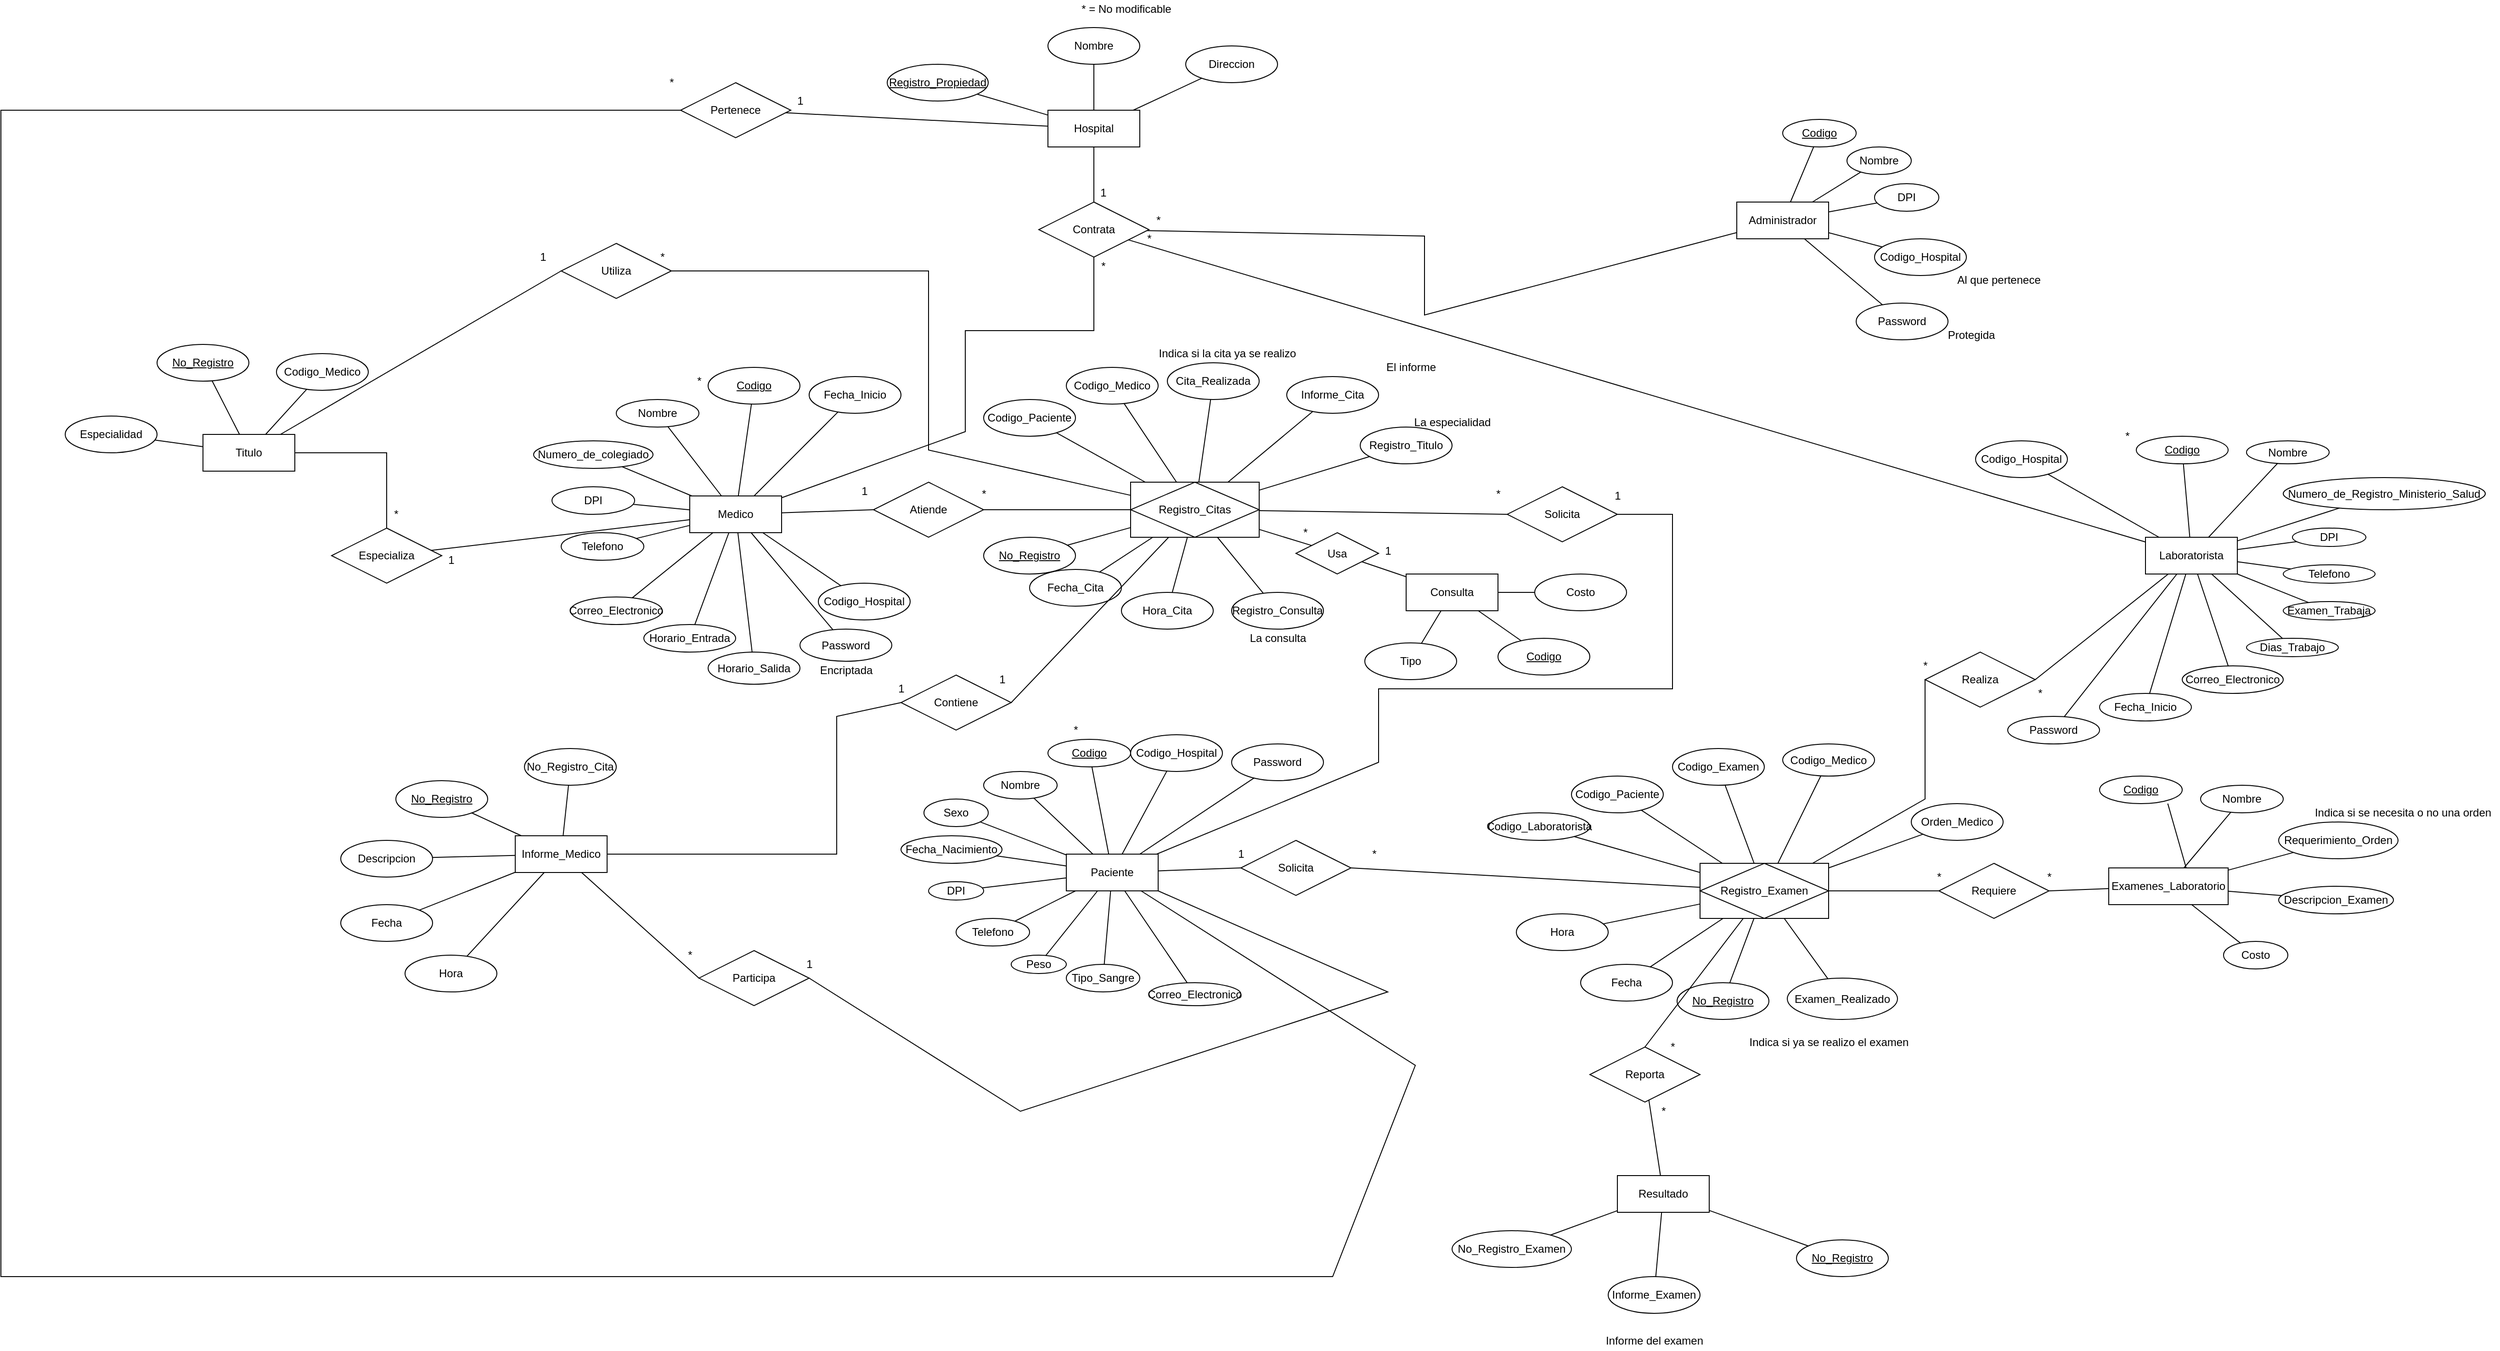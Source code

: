 <mxfile version="13.7.5" type="device"><diagram id="vZZG_J8HY5aOo2XPt3mu" name="Diagrama entidad/relacion"><mxGraphModel dx="2765" dy="1583" grid="1" gridSize="10" guides="1" tooltips="1" connect="1" arrows="1" fold="1" page="1" pageScale="1" pageWidth="850" pageHeight="1100" math="0" shadow="0"><root><mxCell id="0"/><mxCell id="1" parent="0"/><mxCell id="ZaRS2XQuVz1EYdh7S30x-1" value="Medico" style="whiteSpace=wrap;html=1;align=center;" vertex="1" parent="1"><mxGeometry x="-310" y="110" width="100" height="40" as="geometry"/></mxCell><mxCell id="ZaRS2XQuVz1EYdh7S30x-2" value="Nombre" style="ellipse;whiteSpace=wrap;html=1;align=center;" vertex="1" parent="1"><mxGeometry x="-390" y="5" width="90" height="30" as="geometry"/></mxCell><mxCell id="ZaRS2XQuVz1EYdh7S30x-3" value="Codigo" style="ellipse;whiteSpace=wrap;html=1;align=center;fontStyle=4;" vertex="1" parent="1"><mxGeometry x="-290" y="-30" width="100" height="40" as="geometry"/></mxCell><mxCell id="ZaRS2XQuVz1EYdh7S30x-4" value="Numero_de_colegiado" style="ellipse;whiteSpace=wrap;html=1;align=center;" vertex="1" parent="1"><mxGeometry x="-480" y="50" width="130" height="30" as="geometry"/></mxCell><mxCell id="ZaRS2XQuVz1EYdh7S30x-5" value="DPI" style="ellipse;whiteSpace=wrap;html=1;align=center;" vertex="1" parent="1"><mxGeometry x="-460" y="100" width="90" height="30" as="geometry"/></mxCell><mxCell id="ZaRS2XQuVz1EYdh7S30x-6" value="Telefono" style="ellipse;whiteSpace=wrap;html=1;align=center;" vertex="1" parent="1"><mxGeometry x="-450" y="150" width="90" height="30" as="geometry"/></mxCell><mxCell id="ZaRS2XQuVz1EYdh7S30x-8" value="Correo_Electronico" style="ellipse;whiteSpace=wrap;html=1;align=center;" vertex="1" parent="1"><mxGeometry x="-440" y="220" width="100" height="30" as="geometry"/></mxCell><mxCell id="ZaRS2XQuVz1EYdh7S30x-9" value="Horario_Entrada" style="ellipse;whiteSpace=wrap;html=1;align=center;" vertex="1" parent="1"><mxGeometry x="-360" y="250" width="100" height="30" as="geometry"/></mxCell><mxCell id="ZaRS2XQuVz1EYdh7S30x-10" value="Fecha_Inicio" style="ellipse;whiteSpace=wrap;html=1;align=center;" vertex="1" parent="1"><mxGeometry x="-180" y="-20" width="100" height="40" as="geometry"/></mxCell><mxCell id="ZaRS2XQuVz1EYdh7S30x-11" value="" style="endArrow=none;html=1;rounded=0;" edge="1" parent="1" source="ZaRS2XQuVz1EYdh7S30x-1" target="ZaRS2XQuVz1EYdh7S30x-10"><mxGeometry relative="1" as="geometry"><mxPoint x="-210" y="70" as="sourcePoint"/><mxPoint x="-50" y="70" as="targetPoint"/></mxGeometry></mxCell><mxCell id="ZaRS2XQuVz1EYdh7S30x-12" value="" style="endArrow=none;html=1;rounded=0;" edge="1" parent="1" source="ZaRS2XQuVz1EYdh7S30x-1" target="ZaRS2XQuVz1EYdh7S30x-3"><mxGeometry relative="1" as="geometry"><mxPoint x="-160" y="90" as="sourcePoint"/><mxPoint y="90" as="targetPoint"/></mxGeometry></mxCell><mxCell id="ZaRS2XQuVz1EYdh7S30x-13" value="" style="endArrow=none;html=1;rounded=0;" edge="1" parent="1" source="ZaRS2XQuVz1EYdh7S30x-1" target="ZaRS2XQuVz1EYdh7S30x-9"><mxGeometry relative="1" as="geometry"><mxPoint x="-100" y="110" as="sourcePoint"/><mxPoint x="60" y="110" as="targetPoint"/></mxGeometry></mxCell><mxCell id="ZaRS2XQuVz1EYdh7S30x-14" value="" style="endArrow=none;html=1;rounded=0;" edge="1" parent="1" source="ZaRS2XQuVz1EYdh7S30x-1" target="ZaRS2XQuVz1EYdh7S30x-8"><mxGeometry relative="1" as="geometry"><mxPoint x="-150" y="110" as="sourcePoint"/><mxPoint x="10" y="110" as="targetPoint"/></mxGeometry></mxCell><mxCell id="ZaRS2XQuVz1EYdh7S30x-16" value="" style="endArrow=none;html=1;rounded=0;" edge="1" parent="1" source="ZaRS2XQuVz1EYdh7S30x-6" target="ZaRS2XQuVz1EYdh7S30x-1"><mxGeometry relative="1" as="geometry"><mxPoint x="-350" y="140" as="sourcePoint"/><mxPoint x="-190" y="140" as="targetPoint"/></mxGeometry></mxCell><mxCell id="ZaRS2XQuVz1EYdh7S30x-17" value="" style="endArrow=none;html=1;rounded=0;" edge="1" parent="1" source="ZaRS2XQuVz1EYdh7S30x-5" target="ZaRS2XQuVz1EYdh7S30x-1"><mxGeometry relative="1" as="geometry"><mxPoint x="-360" y="90" as="sourcePoint"/><mxPoint x="-200" y="90" as="targetPoint"/></mxGeometry></mxCell><mxCell id="ZaRS2XQuVz1EYdh7S30x-18" value="" style="endArrow=none;html=1;rounded=0;" edge="1" parent="1" source="ZaRS2XQuVz1EYdh7S30x-4" target="ZaRS2XQuVz1EYdh7S30x-1"><mxGeometry relative="1" as="geometry"><mxPoint x="-310" y="80" as="sourcePoint"/><mxPoint x="-150" y="80" as="targetPoint"/></mxGeometry></mxCell><mxCell id="ZaRS2XQuVz1EYdh7S30x-19" value="" style="endArrow=none;html=1;rounded=0;" edge="1" parent="1" source="ZaRS2XQuVz1EYdh7S30x-2" target="ZaRS2XQuVz1EYdh7S30x-1"><mxGeometry relative="1" as="geometry"><mxPoint x="-300" y="80" as="sourcePoint"/><mxPoint x="-140" y="80" as="targetPoint"/></mxGeometry></mxCell><mxCell id="ZaRS2XQuVz1EYdh7S30x-20" value="Laboratorista" style="whiteSpace=wrap;html=1;align=center;" vertex="1" parent="1"><mxGeometry x="1275" y="155" width="100" height="40" as="geometry"/></mxCell><mxCell id="ZaRS2XQuVz1EYdh7S30x-21" value="Codigo" style="ellipse;whiteSpace=wrap;html=1;align=center;fontStyle=4;" vertex="1" parent="1"><mxGeometry x="1265" y="45" width="100" height="30" as="geometry"/></mxCell><mxCell id="ZaRS2XQuVz1EYdh7S30x-22" value="Nombre" style="ellipse;whiteSpace=wrap;html=1;align=center;" vertex="1" parent="1"><mxGeometry x="1385" y="50" width="90" height="25" as="geometry"/></mxCell><mxCell id="ZaRS2XQuVz1EYdh7S30x-23" value="Numero_de_Registro_Ministerio_Salud" style="ellipse;whiteSpace=wrap;html=1;align=center;" vertex="1" parent="1"><mxGeometry x="1425" y="90" width="220" height="35" as="geometry"/></mxCell><mxCell id="ZaRS2XQuVz1EYdh7S30x-24" value="DPI" style="ellipse;whiteSpace=wrap;html=1;align=center;" vertex="1" parent="1"><mxGeometry x="1435" y="145" width="80" height="20" as="geometry"/></mxCell><mxCell id="ZaRS2XQuVz1EYdh7S30x-25" value="Telefono" style="ellipse;whiteSpace=wrap;html=1;align=center;" vertex="1" parent="1"><mxGeometry x="1425" y="185" width="100" height="20" as="geometry"/></mxCell><mxCell id="ZaRS2XQuVz1EYdh7S30x-26" value="Examen_Trabaja" style="ellipse;whiteSpace=wrap;html=1;align=center;" vertex="1" parent="1"><mxGeometry x="1425" y="225" width="100" height="20" as="geometry"/></mxCell><mxCell id="ZaRS2XQuVz1EYdh7S30x-27" value="Dias_Trabajo" style="ellipse;whiteSpace=wrap;html=1;align=center;" vertex="1" parent="1"><mxGeometry x="1385" y="265" width="100" height="20" as="geometry"/></mxCell><mxCell id="ZaRS2XQuVz1EYdh7S30x-28" value="Correo_Electronico" style="ellipse;whiteSpace=wrap;html=1;align=center;" vertex="1" parent="1"><mxGeometry x="1315" y="295" width="110" height="30" as="geometry"/></mxCell><mxCell id="ZaRS2XQuVz1EYdh7S30x-30" value="Fecha_Inicio" style="ellipse;whiteSpace=wrap;html=1;align=center;" vertex="1" parent="1"><mxGeometry x="1225" y="325" width="100" height="30" as="geometry"/></mxCell><mxCell id="ZaRS2XQuVz1EYdh7S30x-31" value="" style="endArrow=none;html=1;rounded=0;" edge="1" parent="1" source="ZaRS2XQuVz1EYdh7S30x-30" target="ZaRS2XQuVz1EYdh7S30x-20"><mxGeometry relative="1" as="geometry"><mxPoint x="1155" y="155" as="sourcePoint"/><mxPoint x="1315" y="155" as="targetPoint"/></mxGeometry></mxCell><mxCell id="ZaRS2XQuVz1EYdh7S30x-32" value="" style="endArrow=none;html=1;rounded=0;" edge="1" parent="1" source="ZaRS2XQuVz1EYdh7S30x-28" target="ZaRS2XQuVz1EYdh7S30x-20"><mxGeometry relative="1" as="geometry"><mxPoint x="1295" y="245" as="sourcePoint"/><mxPoint x="1455" y="245" as="targetPoint"/></mxGeometry></mxCell><mxCell id="ZaRS2XQuVz1EYdh7S30x-33" value="" style="endArrow=none;html=1;rounded=0;" edge="1" parent="1" source="ZaRS2XQuVz1EYdh7S30x-20" target="ZaRS2XQuVz1EYdh7S30x-27"><mxGeometry relative="1" as="geometry"><mxPoint x="1365" y="235" as="sourcePoint"/><mxPoint x="1525" y="235" as="targetPoint"/></mxGeometry></mxCell><mxCell id="ZaRS2XQuVz1EYdh7S30x-34" value="" style="endArrow=none;html=1;rounded=0;" edge="1" parent="1" source="ZaRS2XQuVz1EYdh7S30x-20" target="ZaRS2XQuVz1EYdh7S30x-26"><mxGeometry relative="1" as="geometry"><mxPoint x="1395" y="215" as="sourcePoint"/><mxPoint x="1555" y="215" as="targetPoint"/></mxGeometry></mxCell><mxCell id="ZaRS2XQuVz1EYdh7S30x-35" value="" style="endArrow=none;html=1;rounded=0;" edge="1" parent="1" source="ZaRS2XQuVz1EYdh7S30x-20" target="ZaRS2XQuVz1EYdh7S30x-25"><mxGeometry relative="1" as="geometry"><mxPoint x="1375" y="125" as="sourcePoint"/><mxPoint x="1535" y="125" as="targetPoint"/></mxGeometry></mxCell><mxCell id="ZaRS2XQuVz1EYdh7S30x-36" value="" style="endArrow=none;html=1;rounded=0;" edge="1" parent="1" source="ZaRS2XQuVz1EYdh7S30x-21" target="ZaRS2XQuVz1EYdh7S30x-20"><mxGeometry relative="1" as="geometry"><mxPoint x="1265" y="125" as="sourcePoint"/><mxPoint x="1425" y="125" as="targetPoint"/></mxGeometry></mxCell><mxCell id="ZaRS2XQuVz1EYdh7S30x-37" value="" style="endArrow=none;html=1;rounded=0;" edge="1" parent="1" source="ZaRS2XQuVz1EYdh7S30x-20" target="ZaRS2XQuVz1EYdh7S30x-22"><mxGeometry relative="1" as="geometry"><mxPoint x="1335" y="115" as="sourcePoint"/><mxPoint x="1495" y="115" as="targetPoint"/></mxGeometry></mxCell><mxCell id="ZaRS2XQuVz1EYdh7S30x-38" value="" style="endArrow=none;html=1;rounded=0;" edge="1" parent="1" source="ZaRS2XQuVz1EYdh7S30x-20" target="ZaRS2XQuVz1EYdh7S30x-23"><mxGeometry relative="1" as="geometry"><mxPoint x="1395" y="125" as="sourcePoint"/><mxPoint x="1555" y="125" as="targetPoint"/></mxGeometry></mxCell><mxCell id="ZaRS2XQuVz1EYdh7S30x-39" value="" style="endArrow=none;html=1;rounded=0;" edge="1" parent="1" source="ZaRS2XQuVz1EYdh7S30x-20" target="ZaRS2XQuVz1EYdh7S30x-24"><mxGeometry relative="1" as="geometry"><mxPoint x="1555" y="155" as="sourcePoint"/><mxPoint x="1715" y="155" as="targetPoint"/></mxGeometry></mxCell><mxCell id="ZaRS2XQuVz1EYdh7S30x-40" value="Paciente" style="whiteSpace=wrap;html=1;align=center;" vertex="1" parent="1"><mxGeometry x="100" y="500" width="100" height="40" as="geometry"/></mxCell><mxCell id="ZaRS2XQuVz1EYdh7S30x-41" value="Codigo" style="ellipse;whiteSpace=wrap;html=1;align=center;fontStyle=4;" vertex="1" parent="1"><mxGeometry x="80" y="375" width="90" height="30" as="geometry"/></mxCell><mxCell id="ZaRS2XQuVz1EYdh7S30x-42" value="Nombre" style="ellipse;whiteSpace=wrap;html=1;align=center;" vertex="1" parent="1"><mxGeometry x="10" y="410" width="80" height="30" as="geometry"/></mxCell><mxCell id="ZaRS2XQuVz1EYdh7S30x-43" value="Sexo" style="ellipse;whiteSpace=wrap;html=1;align=center;" vertex="1" parent="1"><mxGeometry x="-55" y="440" width="70" height="30" as="geometry"/></mxCell><mxCell id="ZaRS2XQuVz1EYdh7S30x-44" value="Fecha_Nacimiento" style="ellipse;whiteSpace=wrap;html=1;align=center;" vertex="1" parent="1"><mxGeometry x="-80" y="480" width="110" height="30" as="geometry"/></mxCell><mxCell id="ZaRS2XQuVz1EYdh7S30x-45" value="DPI" style="ellipse;whiteSpace=wrap;html=1;align=center;" vertex="1" parent="1"><mxGeometry x="-50" y="530" width="60" height="20" as="geometry"/></mxCell><mxCell id="ZaRS2XQuVz1EYdh7S30x-46" value="Telefono" style="ellipse;whiteSpace=wrap;html=1;align=center;" vertex="1" parent="1"><mxGeometry x="-20" y="570" width="80" height="30" as="geometry"/></mxCell><mxCell id="ZaRS2XQuVz1EYdh7S30x-47" value="Peso" style="ellipse;whiteSpace=wrap;html=1;align=center;" vertex="1" parent="1"><mxGeometry x="40" y="610" width="60" height="20" as="geometry"/></mxCell><mxCell id="ZaRS2XQuVz1EYdh7S30x-48" value="Tipo_Sangre" style="ellipse;whiteSpace=wrap;html=1;align=center;" vertex="1" parent="1"><mxGeometry x="100" y="620" width="80" height="30" as="geometry"/></mxCell><mxCell id="ZaRS2XQuVz1EYdh7S30x-49" value="Correo_Electronico" style="ellipse;whiteSpace=wrap;html=1;align=center;" vertex="1" parent="1"><mxGeometry x="190" y="640" width="100" height="25" as="geometry"/></mxCell><mxCell id="ZaRS2XQuVz1EYdh7S30x-50" value="*" style="text;html=1;align=center;verticalAlign=middle;resizable=0;points=[];autosize=1;" vertex="1" parent="1"><mxGeometry x="100" y="355" width="20" height="20" as="geometry"/></mxCell><mxCell id="ZaRS2XQuVz1EYdh7S30x-51" value="*" style="text;html=1;align=center;verticalAlign=middle;resizable=0;points=[];autosize=1;" vertex="1" parent="1"><mxGeometry x="-310" y="-25" width="20" height="20" as="geometry"/></mxCell><mxCell id="ZaRS2XQuVz1EYdh7S30x-52" value="*" style="text;html=1;align=center;verticalAlign=middle;resizable=0;points=[];autosize=1;" vertex="1" parent="1"><mxGeometry x="1245" y="35" width="20" height="20" as="geometry"/></mxCell><mxCell id="ZaRS2XQuVz1EYdh7S30x-53" value="* = No modificable" style="text;html=1;align=center;verticalAlign=middle;resizable=0;points=[];autosize=1;" vertex="1" parent="1"><mxGeometry x="110" y="-430" width="110" height="20" as="geometry"/></mxCell><mxCell id="ZaRS2XQuVz1EYdh7S30x-54" value="" style="endArrow=none;html=1;rounded=0;" edge="1" parent="1" source="ZaRS2XQuVz1EYdh7S30x-40" target="ZaRS2XQuVz1EYdh7S30x-41"><mxGeometry relative="1" as="geometry"><mxPoint x="200" y="440" as="sourcePoint"/><mxPoint x="360" y="440" as="targetPoint"/></mxGeometry></mxCell><mxCell id="ZaRS2XQuVz1EYdh7S30x-55" value="" style="endArrow=none;html=1;rounded=0;" edge="1" parent="1" source="ZaRS2XQuVz1EYdh7S30x-40" target="ZaRS2XQuVz1EYdh7S30x-42"><mxGeometry relative="1" as="geometry"><mxPoint x="130" y="460" as="sourcePoint"/><mxPoint x="290" y="460" as="targetPoint"/></mxGeometry></mxCell><mxCell id="ZaRS2XQuVz1EYdh7S30x-56" value="" style="endArrow=none;html=1;rounded=0;" edge="1" parent="1" source="ZaRS2XQuVz1EYdh7S30x-43" target="ZaRS2XQuVz1EYdh7S30x-40"><mxGeometry relative="1" as="geometry"><mxPoint x="60" y="470" as="sourcePoint"/><mxPoint x="220" y="470" as="targetPoint"/></mxGeometry></mxCell><mxCell id="ZaRS2XQuVz1EYdh7S30x-58" value="" style="endArrow=none;html=1;rounded=0;" edge="1" parent="1" source="ZaRS2XQuVz1EYdh7S30x-44" target="ZaRS2XQuVz1EYdh7S30x-40"><mxGeometry relative="1" as="geometry"><mxPoint x="120" y="580" as="sourcePoint"/><mxPoint x="280" y="580" as="targetPoint"/></mxGeometry></mxCell><mxCell id="ZaRS2XQuVz1EYdh7S30x-59" value="" style="endArrow=none;html=1;rounded=0;" edge="1" parent="1" source="ZaRS2XQuVz1EYdh7S30x-45" target="ZaRS2XQuVz1EYdh7S30x-40"><mxGeometry relative="1" as="geometry"><mxPoint x="60" y="540" as="sourcePoint"/><mxPoint x="220" y="540" as="targetPoint"/></mxGeometry></mxCell><mxCell id="ZaRS2XQuVz1EYdh7S30x-60" value="" style="endArrow=none;html=1;rounded=0;" edge="1" parent="1" source="ZaRS2XQuVz1EYdh7S30x-46" target="ZaRS2XQuVz1EYdh7S30x-40"><mxGeometry relative="1" as="geometry"><mxPoint x="100" y="560" as="sourcePoint"/><mxPoint x="260" y="560" as="targetPoint"/></mxGeometry></mxCell><mxCell id="ZaRS2XQuVz1EYdh7S30x-61" value="" style="endArrow=none;html=1;rounded=0;" edge="1" parent="1" source="ZaRS2XQuVz1EYdh7S30x-47" target="ZaRS2XQuVz1EYdh7S30x-40"><mxGeometry relative="1" as="geometry"><mxPoint x="110" y="590" as="sourcePoint"/><mxPoint x="270" y="590" as="targetPoint"/></mxGeometry></mxCell><mxCell id="ZaRS2XQuVz1EYdh7S30x-62" value="" style="endArrow=none;html=1;rounded=0;" edge="1" parent="1" source="ZaRS2XQuVz1EYdh7S30x-48" target="ZaRS2XQuVz1EYdh7S30x-40"><mxGeometry relative="1" as="geometry"><mxPoint x="220" y="600" as="sourcePoint"/><mxPoint x="380" y="600" as="targetPoint"/></mxGeometry></mxCell><mxCell id="ZaRS2XQuVz1EYdh7S30x-63" value="" style="endArrow=none;html=1;rounded=0;" edge="1" parent="1" source="ZaRS2XQuVz1EYdh7S30x-49" target="ZaRS2XQuVz1EYdh7S30x-40"><mxGeometry relative="1" as="geometry"><mxPoint x="210" y="600" as="sourcePoint"/><mxPoint x="370" y="600" as="targetPoint"/></mxGeometry></mxCell><mxCell id="ZaRS2XQuVz1EYdh7S30x-64" value="Administrador" style="whiteSpace=wrap;html=1;align=center;" vertex="1" parent="1"><mxGeometry x="830" y="-210" width="100" height="40" as="geometry"/></mxCell><mxCell id="ZaRS2XQuVz1EYdh7S30x-65" value="Codigo" style="ellipse;whiteSpace=wrap;html=1;align=center;fontStyle=4;" vertex="1" parent="1"><mxGeometry x="880" y="-300" width="80" height="30" as="geometry"/></mxCell><mxCell id="ZaRS2XQuVz1EYdh7S30x-66" value="Nombre" style="ellipse;whiteSpace=wrap;html=1;align=center;" vertex="1" parent="1"><mxGeometry x="950" y="-270" width="70" height="30" as="geometry"/></mxCell><mxCell id="ZaRS2XQuVz1EYdh7S30x-67" value="DPI" style="ellipse;whiteSpace=wrap;html=1;align=center;" vertex="1" parent="1"><mxGeometry x="980" y="-230" width="70" height="30" as="geometry"/></mxCell><mxCell id="ZaRS2XQuVz1EYdh7S30x-68" value="" style="endArrow=none;html=1;rounded=0;" edge="1" parent="1" source="ZaRS2XQuVz1EYdh7S30x-64" target="ZaRS2XQuVz1EYdh7S30x-65"><mxGeometry relative="1" as="geometry"><mxPoint x="840" y="-250" as="sourcePoint"/><mxPoint x="1000" y="-250" as="targetPoint"/></mxGeometry></mxCell><mxCell id="ZaRS2XQuVz1EYdh7S30x-69" value="" style="endArrow=none;html=1;rounded=0;" edge="1" parent="1" source="ZaRS2XQuVz1EYdh7S30x-64" target="ZaRS2XQuVz1EYdh7S30x-66"><mxGeometry relative="1" as="geometry"><mxPoint x="920" y="-240" as="sourcePoint"/><mxPoint x="1080" y="-240" as="targetPoint"/></mxGeometry></mxCell><mxCell id="ZaRS2XQuVz1EYdh7S30x-70" value="" style="endArrow=none;html=1;rounded=0;" edge="1" parent="1" source="ZaRS2XQuVz1EYdh7S30x-64" target="ZaRS2XQuVz1EYdh7S30x-67"><mxGeometry relative="1" as="geometry"><mxPoint x="1010" y="-250" as="sourcePoint"/><mxPoint x="1170" y="-250" as="targetPoint"/></mxGeometry></mxCell><mxCell id="ZaRS2XQuVz1EYdh7S30x-71" value="Examenes_Laboratorio" style="whiteSpace=wrap;html=1;align=center;" vertex="1" parent="1"><mxGeometry x="1235" y="515" width="130" height="40" as="geometry"/></mxCell><mxCell id="ZaRS2XQuVz1EYdh7S30x-72" value="Codigo" style="ellipse;whiteSpace=wrap;html=1;align=center;fontStyle=4;" vertex="1" parent="1"><mxGeometry x="1225" y="415" width="90" height="30" as="geometry"/></mxCell><mxCell id="ZaRS2XQuVz1EYdh7S30x-73" value="Nombre" style="ellipse;whiteSpace=wrap;html=1;align=center;" vertex="1" parent="1"><mxGeometry x="1335" y="425" width="90" height="30" as="geometry"/></mxCell><mxCell id="ZaRS2XQuVz1EYdh7S30x-74" value="Requerimiento_Orden" style="ellipse;whiteSpace=wrap;html=1;align=center;" vertex="1" parent="1"><mxGeometry x="1420" y="465" width="130" height="40" as="geometry"/></mxCell><mxCell id="ZaRS2XQuVz1EYdh7S30x-76" value="Descripcion_Examen" style="ellipse;whiteSpace=wrap;html=1;align=center;" vertex="1" parent="1"><mxGeometry x="1420" y="535" width="125" height="30" as="geometry"/></mxCell><mxCell id="ZaRS2XQuVz1EYdh7S30x-77" value="Costo" style="ellipse;whiteSpace=wrap;html=1;align=center;" vertex="1" parent="1"><mxGeometry x="1360" y="595" width="70" height="30" as="geometry"/></mxCell><mxCell id="ZaRS2XQuVz1EYdh7S30x-79" value="" style="endArrow=none;html=1;rounded=0;" edge="1" parent="1"><mxGeometry relative="1" as="geometry"><mxPoint x="1319.286" y="515" as="sourcePoint"/><mxPoint x="1299.266" y="444.932" as="targetPoint"/></mxGeometry></mxCell><mxCell id="ZaRS2XQuVz1EYdh7S30x-80" value="" style="endArrow=none;html=1;rounded=0;" edge="1" parent="1" source="ZaRS2XQuVz1EYdh7S30x-71" target="ZaRS2XQuVz1EYdh7S30x-73"><mxGeometry relative="1" as="geometry"><mxPoint x="1325" y="495" as="sourcePoint"/><mxPoint x="1485" y="495" as="targetPoint"/></mxGeometry></mxCell><mxCell id="ZaRS2XQuVz1EYdh7S30x-81" value="" style="endArrow=none;html=1;rounded=0;" edge="1" parent="1" source="ZaRS2XQuVz1EYdh7S30x-71" target="ZaRS2XQuVz1EYdh7S30x-74"><mxGeometry relative="1" as="geometry"><mxPoint x="1385" y="515" as="sourcePoint"/><mxPoint x="1545" y="515" as="targetPoint"/></mxGeometry></mxCell><mxCell id="ZaRS2XQuVz1EYdh7S30x-82" value="" style="endArrow=none;html=1;rounded=0;" edge="1" parent="1" source="ZaRS2XQuVz1EYdh7S30x-71" target="ZaRS2XQuVz1EYdh7S30x-76"><mxGeometry relative="1" as="geometry"><mxPoint x="1415" y="515" as="sourcePoint"/><mxPoint x="1575" y="515" as="targetPoint"/></mxGeometry></mxCell><mxCell id="ZaRS2XQuVz1EYdh7S30x-83" value="" style="endArrow=none;html=1;rounded=0;" edge="1" parent="1" source="ZaRS2XQuVz1EYdh7S30x-71" target="ZaRS2XQuVz1EYdh7S30x-77"><mxGeometry relative="1" as="geometry"><mxPoint x="1485" y="605" as="sourcePoint"/><mxPoint x="1645" y="605" as="targetPoint"/></mxGeometry></mxCell><mxCell id="ZaRS2XQuVz1EYdh7S30x-84" value="Registro_Examen" style="shape=associativeEntity;whiteSpace=wrap;html=1;align=center;" vertex="1" parent="1"><mxGeometry x="790" y="510" width="140" height="60" as="geometry"/></mxCell><mxCell id="ZaRS2XQuVz1EYdh7S30x-85" value="Codigo_Paciente" style="ellipse;whiteSpace=wrap;html=1;align=center;" vertex="1" parent="1"><mxGeometry x="650" y="415" width="100" height="40" as="geometry"/></mxCell><mxCell id="ZaRS2XQuVz1EYdh7S30x-86" value="Codigo_Examen" style="ellipse;whiteSpace=wrap;html=1;align=center;" vertex="1" parent="1"><mxGeometry x="760" y="385" width="100" height="40" as="geometry"/></mxCell><mxCell id="ZaRS2XQuVz1EYdh7S30x-87" value="" style="endArrow=none;html=1;rounded=0;" edge="1" parent="1" source="ZaRS2XQuVz1EYdh7S30x-85" target="ZaRS2XQuVz1EYdh7S30x-84"><mxGeometry relative="1" as="geometry"><mxPoint x="670" y="495" as="sourcePoint"/><mxPoint x="830" y="495" as="targetPoint"/></mxGeometry></mxCell><mxCell id="ZaRS2XQuVz1EYdh7S30x-88" value="" style="endArrow=none;html=1;rounded=0;" edge="1" parent="1" source="ZaRS2XQuVz1EYdh7S30x-86" target="ZaRS2XQuVz1EYdh7S30x-84"><mxGeometry relative="1" as="geometry"><mxPoint x="810" y="465" as="sourcePoint"/><mxPoint x="970" y="465" as="targetPoint"/></mxGeometry></mxCell><mxCell id="ZaRS2XQuVz1EYdh7S30x-89" value="Codigo_Medico" style="ellipse;whiteSpace=wrap;html=1;align=center;" vertex="1" parent="1"><mxGeometry x="880" y="380" width="100" height="35" as="geometry"/></mxCell><mxCell id="ZaRS2XQuVz1EYdh7S30x-90" value="" style="endArrow=none;html=1;rounded=0;" edge="1" parent="1" source="ZaRS2XQuVz1EYdh7S30x-84" target="ZaRS2XQuVz1EYdh7S30x-89"><mxGeometry relative="1" as="geometry"><mxPoint x="940" y="475" as="sourcePoint"/><mxPoint x="1100" y="475" as="targetPoint"/></mxGeometry></mxCell><mxCell id="ZaRS2XQuVz1EYdh7S30x-91" value="Informe_Examen" style="ellipse;whiteSpace=wrap;html=1;align=center;" vertex="1" parent="1"><mxGeometry x="690" y="960" width="100" height="40" as="geometry"/></mxCell><mxCell id="ZaRS2XQuVz1EYdh7S30x-92" value="" style="endArrow=none;html=1;rounded=0;" edge="1" parent="1" source="ZaRS2XQuVz1EYdh7S30x-248" target="ZaRS2XQuVz1EYdh7S30x-91"><mxGeometry relative="1" as="geometry"><mxPoint x="960" y="565" as="sourcePoint"/><mxPoint x="1120" y="565" as="targetPoint"/></mxGeometry></mxCell><mxCell id="ZaRS2XQuVz1EYdh7S30x-95" value="No_Registro" style="ellipse;whiteSpace=wrap;html=1;align=center;fontStyle=4;" vertex="1" parent="1"><mxGeometry x="765" y="640" width="100" height="40" as="geometry"/></mxCell><mxCell id="ZaRS2XQuVz1EYdh7S30x-96" value="" style="endArrow=none;html=1;rounded=0;" edge="1" parent="1" source="ZaRS2XQuVz1EYdh7S30x-95" target="ZaRS2XQuVz1EYdh7S30x-84"><mxGeometry relative="1" as="geometry"><mxPoint x="730" y="515" as="sourcePoint"/><mxPoint x="890" y="515" as="targetPoint"/></mxGeometry></mxCell><mxCell id="ZaRS2XQuVz1EYdh7S30x-97" value="Solicita" style="shape=rhombus;perimeter=rhombusPerimeter;whiteSpace=wrap;html=1;align=center;" vertex="1" parent="1"><mxGeometry x="290" y="485" width="120" height="60" as="geometry"/></mxCell><mxCell id="ZaRS2XQuVz1EYdh7S30x-98" value="Requiere" style="shape=rhombus;perimeter=rhombusPerimeter;whiteSpace=wrap;html=1;align=center;" vertex="1" parent="1"><mxGeometry x="1050" y="510" width="120" height="60" as="geometry"/></mxCell><mxCell id="ZaRS2XQuVz1EYdh7S30x-99" value="" style="endArrow=none;html=1;rounded=0;entryX=0;entryY=0.5;entryDx=0;entryDy=0;" edge="1" parent="1" source="ZaRS2XQuVz1EYdh7S30x-40" target="ZaRS2XQuVz1EYdh7S30x-97"><mxGeometry relative="1" as="geometry"><mxPoint x="270" y="560" as="sourcePoint"/><mxPoint x="280" y="540" as="targetPoint"/></mxGeometry></mxCell><mxCell id="ZaRS2XQuVz1EYdh7S30x-100" value="" style="endArrow=none;html=1;rounded=0;exitX=1;exitY=0.5;exitDx=0;exitDy=0;" edge="1" parent="1" source="ZaRS2XQuVz1EYdh7S30x-97" target="ZaRS2XQuVz1EYdh7S30x-84"><mxGeometry relative="1" as="geometry"><mxPoint x="435" y="515" as="sourcePoint"/><mxPoint x="675" y="520" as="targetPoint"/></mxGeometry></mxCell><mxCell id="ZaRS2XQuVz1EYdh7S30x-101" value="" style="endArrow=none;html=1;rounded=0;entryX=0;entryY=0.5;entryDx=0;entryDy=0;" edge="1" parent="1" source="ZaRS2XQuVz1EYdh7S30x-84" target="ZaRS2XQuVz1EYdh7S30x-98"><mxGeometry relative="1" as="geometry"><mxPoint x="1050" y="575" as="sourcePoint"/><mxPoint x="1030" y="565" as="targetPoint"/></mxGeometry></mxCell><mxCell id="ZaRS2XQuVz1EYdh7S30x-102" value="" style="endArrow=none;html=1;rounded=0;exitX=1;exitY=0.5;exitDx=0;exitDy=0;" edge="1" parent="1" source="ZaRS2XQuVz1EYdh7S30x-98" target="ZaRS2XQuVz1EYdh7S30x-71"><mxGeometry relative="1" as="geometry"><mxPoint x="1190" y="575" as="sourcePoint"/><mxPoint x="1260" y="537.097" as="targetPoint"/></mxGeometry></mxCell><mxCell id="ZaRS2XQuVz1EYdh7S30x-103" value="1" style="text;html=1;align=center;verticalAlign=middle;resizable=0;points=[];autosize=1;" vertex="1" parent="1"><mxGeometry x="280" y="490" width="20" height="20" as="geometry"/></mxCell><mxCell id="ZaRS2XQuVz1EYdh7S30x-104" value="*" style="text;html=1;align=center;verticalAlign=middle;resizable=0;points=[];autosize=1;" vertex="1" parent="1"><mxGeometry x="425" y="490" width="20" height="20" as="geometry"/></mxCell><mxCell id="ZaRS2XQuVz1EYdh7S30x-105" value="*" style="text;html=1;align=center;verticalAlign=middle;resizable=0;points=[];autosize=1;" vertex="1" parent="1"><mxGeometry x="1040" y="515" width="20" height="20" as="geometry"/></mxCell><mxCell id="ZaRS2XQuVz1EYdh7S30x-106" value="*" style="text;html=1;align=center;verticalAlign=middle;resizable=0;points=[];autosize=1;" vertex="1" parent="1"><mxGeometry x="1160" y="515" width="20" height="20" as="geometry"/></mxCell><mxCell id="ZaRS2XQuVz1EYdh7S30x-107" value="Registro_Citas" style="shape=associativeEntity;whiteSpace=wrap;html=1;align=center;" vertex="1" parent="1"><mxGeometry x="170" y="95" width="140" height="60" as="geometry"/></mxCell><mxCell id="ZaRS2XQuVz1EYdh7S30x-108" value="Codigo_Paciente" style="ellipse;whiteSpace=wrap;html=1;align=center;" vertex="1" parent="1"><mxGeometry x="10" y="5" width="100" height="40" as="geometry"/></mxCell><mxCell id="ZaRS2XQuVz1EYdh7S30x-109" value="Codigo_Medico" style="ellipse;whiteSpace=wrap;html=1;align=center;" vertex="1" parent="1"><mxGeometry x="100" y="-30" width="100" height="40" as="geometry"/></mxCell><mxCell id="ZaRS2XQuVz1EYdh7S30x-110" value="" style="endArrow=none;html=1;rounded=0;" edge="1" parent="1" source="ZaRS2XQuVz1EYdh7S30x-108" target="ZaRS2XQuVz1EYdh7S30x-107"><mxGeometry relative="1" as="geometry"><mxPoint x="50" y="80" as="sourcePoint"/><mxPoint x="210" y="80" as="targetPoint"/></mxGeometry></mxCell><mxCell id="ZaRS2XQuVz1EYdh7S30x-111" value="" style="endArrow=none;html=1;rounded=0;" edge="1" parent="1" source="ZaRS2XQuVz1EYdh7S30x-109" target="ZaRS2XQuVz1EYdh7S30x-107"><mxGeometry relative="1" as="geometry"><mxPoint x="190" y="50" as="sourcePoint"/><mxPoint x="350" y="50" as="targetPoint"/></mxGeometry></mxCell><mxCell id="ZaRS2XQuVz1EYdh7S30x-112" value="Cita_Realizada" style="ellipse;whiteSpace=wrap;html=1;align=center;" vertex="1" parent="1"><mxGeometry x="210" y="-35" width="100" height="40" as="geometry"/></mxCell><mxCell id="ZaRS2XQuVz1EYdh7S30x-113" value="" style="endArrow=none;html=1;rounded=0;" edge="1" parent="1" source="ZaRS2XQuVz1EYdh7S30x-107" target="ZaRS2XQuVz1EYdh7S30x-112"><mxGeometry relative="1" as="geometry"><mxPoint x="320" y="60" as="sourcePoint"/><mxPoint x="480" y="60" as="targetPoint"/></mxGeometry></mxCell><mxCell id="ZaRS2XQuVz1EYdh7S30x-114" value="Informe_Cita" style="ellipse;whiteSpace=wrap;html=1;align=center;" vertex="1" parent="1"><mxGeometry x="340" y="-20" width="100" height="40" as="geometry"/></mxCell><mxCell id="ZaRS2XQuVz1EYdh7S30x-115" value="" style="endArrow=none;html=1;rounded=0;" edge="1" parent="1" source="ZaRS2XQuVz1EYdh7S30x-107" target="ZaRS2XQuVz1EYdh7S30x-114"><mxGeometry relative="1" as="geometry"><mxPoint x="340" y="150" as="sourcePoint"/><mxPoint x="500" y="150" as="targetPoint"/></mxGeometry></mxCell><mxCell id="ZaRS2XQuVz1EYdh7S30x-116" value="No_Registro" style="ellipse;whiteSpace=wrap;html=1;align=center;fontStyle=4;" vertex="1" parent="1"><mxGeometry x="10" y="155" width="100" height="40" as="geometry"/></mxCell><mxCell id="ZaRS2XQuVz1EYdh7S30x-117" value="" style="endArrow=none;html=1;rounded=0;" edge="1" parent="1" source="ZaRS2XQuVz1EYdh7S30x-116" target="ZaRS2XQuVz1EYdh7S30x-107"><mxGeometry relative="1" as="geometry"><mxPoint x="110" y="100" as="sourcePoint"/><mxPoint x="270" y="100" as="targetPoint"/></mxGeometry></mxCell><mxCell id="ZaRS2XQuVz1EYdh7S30x-120" value="Examen_Realizado" style="ellipse;whiteSpace=wrap;html=1;align=center;" vertex="1" parent="1"><mxGeometry x="885" y="635" width="120" height="45" as="geometry"/></mxCell><mxCell id="ZaRS2XQuVz1EYdh7S30x-121" value="" style="endArrow=none;html=1;rounded=0;" edge="1" parent="1" source="ZaRS2XQuVz1EYdh7S30x-84" target="ZaRS2XQuVz1EYdh7S30x-120"><mxGeometry relative="1" as="geometry"><mxPoint x="860" y="615" as="sourcePoint"/><mxPoint x="1020" y="615" as="targetPoint"/></mxGeometry></mxCell><mxCell id="ZaRS2XQuVz1EYdh7S30x-122" value="Realiza" style="shape=rhombus;perimeter=rhombusPerimeter;whiteSpace=wrap;html=1;align=center;" vertex="1" parent="1"><mxGeometry x="1035" y="280" width="120" height="60" as="geometry"/></mxCell><mxCell id="ZaRS2XQuVz1EYdh7S30x-123" value="" style="endArrow=none;html=1;rounded=0;entryX=0;entryY=0.5;entryDx=0;entryDy=0;" edge="1" parent="1" source="ZaRS2XQuVz1EYdh7S30x-84" target="ZaRS2XQuVz1EYdh7S30x-122"><mxGeometry relative="1" as="geometry"><mxPoint x="1065" y="455" as="sourcePoint"/><mxPoint x="1225" y="455" as="targetPoint"/><Array as="points"><mxPoint x="1035" y="440"/></Array></mxGeometry></mxCell><mxCell id="ZaRS2XQuVz1EYdh7S30x-124" value="" style="endArrow=none;html=1;rounded=0;exitX=1;exitY=0.5;exitDx=0;exitDy=0;" edge="1" parent="1" source="ZaRS2XQuVz1EYdh7S30x-122" target="ZaRS2XQuVz1EYdh7S30x-20"><mxGeometry relative="1" as="geometry"><mxPoint x="1175" y="285" as="sourcePoint"/><mxPoint x="1335" y="285" as="targetPoint"/></mxGeometry></mxCell><mxCell id="ZaRS2XQuVz1EYdh7S30x-125" value="*" style="text;html=1;align=center;verticalAlign=middle;resizable=0;points=[];autosize=1;" vertex="1" parent="1"><mxGeometry x="1150" y="315" width="20" height="20" as="geometry"/></mxCell><mxCell id="ZaRS2XQuVz1EYdh7S30x-126" value="*" style="text;html=1;align=center;verticalAlign=middle;resizable=0;points=[];autosize=1;" vertex="1" parent="1"><mxGeometry x="1025" y="285" width="20" height="20" as="geometry"/></mxCell><mxCell id="ZaRS2XQuVz1EYdh7S30x-127" value="Fecha_Cita" style="ellipse;whiteSpace=wrap;html=1;align=center;" vertex="1" parent="1"><mxGeometry x="60" y="190" width="100" height="40" as="geometry"/></mxCell><mxCell id="ZaRS2XQuVz1EYdh7S30x-128" value="Hora_Cita" style="ellipse;whiteSpace=wrap;html=1;align=center;" vertex="1" parent="1"><mxGeometry x="160" y="215" width="100" height="40" as="geometry"/></mxCell><mxCell id="ZaRS2XQuVz1EYdh7S30x-130" value="" style="endArrow=none;html=1;rounded=0;" edge="1" parent="1" source="ZaRS2XQuVz1EYdh7S30x-127" target="ZaRS2XQuVz1EYdh7S30x-107"><mxGeometry relative="1" as="geometry"><mxPoint x="220" y="180" as="sourcePoint"/><mxPoint x="380" y="180" as="targetPoint"/></mxGeometry></mxCell><mxCell id="ZaRS2XQuVz1EYdh7S30x-131" value="" style="endArrow=none;html=1;rounded=0;" edge="1" parent="1" source="ZaRS2XQuVz1EYdh7S30x-128" target="ZaRS2XQuVz1EYdh7S30x-107"><mxGeometry relative="1" as="geometry"><mxPoint x="290" y="190" as="sourcePoint"/><mxPoint x="450" y="190" as="targetPoint"/></mxGeometry></mxCell><mxCell id="ZaRS2XQuVz1EYdh7S30x-133" value="Solicita" style="shape=rhombus;perimeter=rhombusPerimeter;whiteSpace=wrap;html=1;align=center;" vertex="1" parent="1"><mxGeometry x="580" y="100" width="120" height="60" as="geometry"/></mxCell><mxCell id="ZaRS2XQuVz1EYdh7S30x-134" value="Atiende" style="shape=rhombus;perimeter=rhombusPerimeter;whiteSpace=wrap;html=1;align=center;" vertex="1" parent="1"><mxGeometry x="-110" y="95" width="120" height="60" as="geometry"/></mxCell><mxCell id="ZaRS2XQuVz1EYdh7S30x-135" value="" style="endArrow=none;html=1;rounded=0;entryX=0;entryY=0.5;entryDx=0;entryDy=0;" edge="1" parent="1" source="ZaRS2XQuVz1EYdh7S30x-1" target="ZaRS2XQuVz1EYdh7S30x-134"><mxGeometry relative="1" as="geometry"><mxPoint x="-160" y="150" as="sourcePoint"/><mxPoint y="150" as="targetPoint"/></mxGeometry></mxCell><mxCell id="ZaRS2XQuVz1EYdh7S30x-136" value="" style="endArrow=none;html=1;rounded=0;exitX=1;exitY=0.5;exitDx=0;exitDy=0;" edge="1" parent="1" source="ZaRS2XQuVz1EYdh7S30x-134" target="ZaRS2XQuVz1EYdh7S30x-107"><mxGeometry relative="1" as="geometry"><mxPoint x="30" y="120" as="sourcePoint"/><mxPoint x="190" y="120" as="targetPoint"/></mxGeometry></mxCell><mxCell id="ZaRS2XQuVz1EYdh7S30x-137" value="" style="endArrow=none;html=1;rounded=0;entryX=0;entryY=0.5;entryDx=0;entryDy=0;" edge="1" parent="1" source="ZaRS2XQuVz1EYdh7S30x-107" target="ZaRS2XQuVz1EYdh7S30x-133"><mxGeometry relative="1" as="geometry"><mxPoint x="340" y="120" as="sourcePoint"/><mxPoint x="500" y="120" as="targetPoint"/></mxGeometry></mxCell><mxCell id="ZaRS2XQuVz1EYdh7S30x-139" value="" style="endArrow=none;html=1;rounded=0;entryX=1;entryY=0.5;entryDx=0;entryDy=0;" edge="1" parent="1" source="ZaRS2XQuVz1EYdh7S30x-40" target="ZaRS2XQuVz1EYdh7S30x-133"><mxGeometry relative="1" as="geometry"><mxPoint x="500" y="360" as="sourcePoint"/><mxPoint x="660" y="360" as="targetPoint"/><Array as="points"><mxPoint x="440" y="400"/><mxPoint x="440" y="320"/><mxPoint x="760" y="320"/><mxPoint x="760" y="130"/></Array></mxGeometry></mxCell><mxCell id="ZaRS2XQuVz1EYdh7S30x-140" value="1" style="text;html=1;align=center;verticalAlign=middle;resizable=0;points=[];autosize=1;" vertex="1" parent="1"><mxGeometry x="690" y="100" width="20" height="20" as="geometry"/></mxCell><mxCell id="ZaRS2XQuVz1EYdh7S30x-141" value="*" style="text;html=1;align=center;verticalAlign=middle;resizable=0;points=[];autosize=1;" vertex="1" parent="1"><mxGeometry x="560" y="97.5" width="20" height="20" as="geometry"/></mxCell><mxCell id="ZaRS2XQuVz1EYdh7S30x-142" value="1" style="text;html=1;align=center;verticalAlign=middle;resizable=0;points=[];autosize=1;" vertex="1" parent="1"><mxGeometry x="-130" y="95" width="20" height="20" as="geometry"/></mxCell><mxCell id="ZaRS2XQuVz1EYdh7S30x-143" value="*" style="text;html=1;align=center;verticalAlign=middle;resizable=0;points=[];autosize=1;" vertex="1" parent="1"><mxGeometry y="97.5" width="20" height="20" as="geometry"/></mxCell><mxCell id="ZaRS2XQuVz1EYdh7S30x-145" value="Informe_Medico" style="whiteSpace=wrap;html=1;align=center;" vertex="1" parent="1"><mxGeometry x="-500" y="480" width="100" height="40" as="geometry"/></mxCell><mxCell id="ZaRS2XQuVz1EYdh7S30x-147" value="No_Registro" style="ellipse;whiteSpace=wrap;html=1;align=center;fontStyle=4;" vertex="1" parent="1"><mxGeometry x="-630" y="420" width="100" height="40" as="geometry"/></mxCell><mxCell id="ZaRS2XQuVz1EYdh7S30x-149" value="Descripcion" style="ellipse;whiteSpace=wrap;html=1;align=center;" vertex="1" parent="1"><mxGeometry x="-690" y="485" width="100" height="40" as="geometry"/></mxCell><mxCell id="ZaRS2XQuVz1EYdh7S30x-150" value="Fecha" style="ellipse;whiteSpace=wrap;html=1;align=center;" vertex="1" parent="1"><mxGeometry x="-690" y="555" width="100" height="40" as="geometry"/></mxCell><mxCell id="ZaRS2XQuVz1EYdh7S30x-151" value="Hora" style="ellipse;whiteSpace=wrap;html=1;align=center;" vertex="1" parent="1"><mxGeometry x="-620" y="610" width="100" height="40" as="geometry"/></mxCell><mxCell id="ZaRS2XQuVz1EYdh7S30x-152" value="" style="endArrow=none;html=1;rounded=0;" edge="1" parent="1" source="ZaRS2XQuVz1EYdh7S30x-147" target="ZaRS2XQuVz1EYdh7S30x-145"><mxGeometry relative="1" as="geometry"><mxPoint x="-590" y="590" as="sourcePoint"/><mxPoint x="-430" y="590" as="targetPoint"/></mxGeometry></mxCell><mxCell id="ZaRS2XQuVz1EYdh7S30x-155" value="" style="endArrow=none;html=1;rounded=0;" edge="1" parent="1" source="ZaRS2XQuVz1EYdh7S30x-145" target="ZaRS2XQuVz1EYdh7S30x-149"><mxGeometry relative="1" as="geometry"><mxPoint x="-370" y="460" as="sourcePoint"/><mxPoint x="-210" y="460" as="targetPoint"/></mxGeometry></mxCell><mxCell id="ZaRS2XQuVz1EYdh7S30x-156" value="" style="endArrow=none;html=1;rounded=0;" edge="1" parent="1" source="ZaRS2XQuVz1EYdh7S30x-145" target="ZaRS2XQuVz1EYdh7S30x-150"><mxGeometry relative="1" as="geometry"><mxPoint x="-350" y="490" as="sourcePoint"/><mxPoint x="-190" y="490" as="targetPoint"/></mxGeometry></mxCell><mxCell id="ZaRS2XQuVz1EYdh7S30x-157" value="" style="endArrow=none;html=1;rounded=0;" edge="1" parent="1" source="ZaRS2XQuVz1EYdh7S30x-145" target="ZaRS2XQuVz1EYdh7S30x-151"><mxGeometry relative="1" as="geometry"><mxPoint x="-360" y="580" as="sourcePoint"/><mxPoint x="-200" y="580" as="targetPoint"/></mxGeometry></mxCell><mxCell id="ZaRS2XQuVz1EYdh7S30x-159" value="Participa" style="shape=rhombus;perimeter=rhombusPerimeter;whiteSpace=wrap;html=1;align=center;" vertex="1" parent="1"><mxGeometry x="-300" y="605" width="120" height="60" as="geometry"/></mxCell><mxCell id="ZaRS2XQuVz1EYdh7S30x-160" value="" style="endArrow=none;html=1;rounded=0;exitX=1;exitY=0.5;exitDx=0;exitDy=0;entryX=1;entryY=1;entryDx=0;entryDy=0;" edge="1" parent="1" source="ZaRS2XQuVz1EYdh7S30x-159" target="ZaRS2XQuVz1EYdh7S30x-40"><mxGeometry relative="1" as="geometry"><mxPoint x="10" y="760" as="sourcePoint"/><mxPoint x="170" y="760" as="targetPoint"/><Array as="points"><mxPoint x="50" y="780"/><mxPoint x="450" y="650"/></Array></mxGeometry></mxCell><mxCell id="ZaRS2XQuVz1EYdh7S30x-161" value="" style="endArrow=none;html=1;rounded=0;entryX=0;entryY=0.5;entryDx=0;entryDy=0;" edge="1" parent="1" source="ZaRS2XQuVz1EYdh7S30x-145" target="ZaRS2XQuVz1EYdh7S30x-159"><mxGeometry relative="1" as="geometry"><mxPoint x="-330" y="540" as="sourcePoint"/><mxPoint x="-170" y="540" as="targetPoint"/></mxGeometry></mxCell><mxCell id="ZaRS2XQuVz1EYdh7S30x-162" value="1" style="text;html=1;align=center;verticalAlign=middle;resizable=0;points=[];autosize=1;" vertex="1" parent="1"><mxGeometry x="-190" y="610" width="20" height="20" as="geometry"/></mxCell><mxCell id="ZaRS2XQuVz1EYdh7S30x-163" value="*" style="text;html=1;align=center;verticalAlign=middle;resizable=0;points=[];autosize=1;" vertex="1" parent="1"><mxGeometry x="-320" y="600" width="20" height="20" as="geometry"/></mxCell><mxCell id="ZaRS2XQuVz1EYdh7S30x-168" value="Contiene" style="shape=rhombus;perimeter=rhombusPerimeter;whiteSpace=wrap;html=1;align=center;" vertex="1" parent="1"><mxGeometry x="-80" y="305" width="120" height="60" as="geometry"/></mxCell><mxCell id="ZaRS2XQuVz1EYdh7S30x-169" value="" style="endArrow=none;html=1;rounded=0;exitX=1;exitY=0.5;exitDx=0;exitDy=0;" edge="1" parent="1" source="ZaRS2XQuVz1EYdh7S30x-168" target="ZaRS2XQuVz1EYdh7S30x-107"><mxGeometry relative="1" as="geometry"><mxPoint x="70" y="310" as="sourcePoint"/><mxPoint x="230" y="310" as="targetPoint"/></mxGeometry></mxCell><mxCell id="ZaRS2XQuVz1EYdh7S30x-170" value="" style="endArrow=none;html=1;rounded=0;entryX=0;entryY=0.5;entryDx=0;entryDy=0;" edge="1" parent="1" source="ZaRS2XQuVz1EYdh7S30x-145" target="ZaRS2XQuVz1EYdh7S30x-168"><mxGeometry relative="1" as="geometry"><mxPoint x="-300" y="520" as="sourcePoint"/><mxPoint x="-140" y="520" as="targetPoint"/><Array as="points"><mxPoint x="-150" y="500"/><mxPoint x="-150" y="350"/></Array></mxGeometry></mxCell><mxCell id="ZaRS2XQuVz1EYdh7S30x-171" value="1" style="text;html=1;align=center;verticalAlign=middle;resizable=0;points=[];autosize=1;" vertex="1" parent="1"><mxGeometry x="-90" y="310" width="20" height="20" as="geometry"/></mxCell><mxCell id="ZaRS2XQuVz1EYdh7S30x-172" value="1" style="text;html=1;align=center;verticalAlign=middle;resizable=0;points=[];autosize=1;" vertex="1" parent="1"><mxGeometry x="20" y="300" width="20" height="20" as="geometry"/></mxCell><mxCell id="ZaRS2XQuVz1EYdh7S30x-174" value="Hospital" style="whiteSpace=wrap;html=1;align=center;" vertex="1" parent="1"><mxGeometry x="80" y="-310" width="100" height="40" as="geometry"/></mxCell><mxCell id="ZaRS2XQuVz1EYdh7S30x-175" value="Nombre" style="ellipse;whiteSpace=wrap;html=1;align=center;" vertex="1" parent="1"><mxGeometry x="80" y="-400" width="100" height="40" as="geometry"/></mxCell><mxCell id="ZaRS2XQuVz1EYdh7S30x-176" value="Registro_Propiedad" style="ellipse;whiteSpace=wrap;html=1;align=center;fontStyle=4;" vertex="1" parent="1"><mxGeometry x="-95" y="-360" width="110" height="40" as="geometry"/></mxCell><mxCell id="ZaRS2XQuVz1EYdh7S30x-177" value="Direccion" style="ellipse;whiteSpace=wrap;html=1;align=center;" vertex="1" parent="1"><mxGeometry x="230" y="-380" width="100" height="40" as="geometry"/></mxCell><mxCell id="ZaRS2XQuVz1EYdh7S30x-178" value="Codigo_Hospital" style="ellipse;whiteSpace=wrap;html=1;align=center;" vertex="1" parent="1"><mxGeometry x="980" y="-170" width="100" height="40" as="geometry"/></mxCell><mxCell id="ZaRS2XQuVz1EYdh7S30x-179" value="" style="endArrow=none;html=1;rounded=0;" edge="1" parent="1" source="ZaRS2XQuVz1EYdh7S30x-64" target="ZaRS2XQuVz1EYdh7S30x-178"><mxGeometry relative="1" as="geometry"><mxPoint x="870" y="-130" as="sourcePoint"/><mxPoint x="1030" y="-130" as="targetPoint"/></mxGeometry></mxCell><mxCell id="ZaRS2XQuVz1EYdh7S30x-180" value="Al que pertenece" style="text;html=1;align=center;verticalAlign=middle;resizable=0;points=[];autosize=1;" vertex="1" parent="1"><mxGeometry x="1060" y="-135" width="110" height="20" as="geometry"/></mxCell><mxCell id="ZaRS2XQuVz1EYdh7S30x-182" value="" style="endArrow=none;html=1;rounded=0;" edge="1" parent="1" source="ZaRS2XQuVz1EYdh7S30x-176" target="ZaRS2XQuVz1EYdh7S30x-174"><mxGeometry relative="1" as="geometry"><mxPoint x="40" y="-310" as="sourcePoint"/><mxPoint x="200" y="-250" as="targetPoint"/></mxGeometry></mxCell><mxCell id="ZaRS2XQuVz1EYdh7S30x-183" value="" style="endArrow=none;html=1;rounded=0;" edge="1" parent="1" source="ZaRS2XQuVz1EYdh7S30x-174" target="ZaRS2XQuVz1EYdh7S30x-177"><mxGeometry relative="1" as="geometry"><mxPoint x="209.999" y="-259.91" as="sourcePoint"/><mxPoint x="235.332" y="-320.094" as="targetPoint"/></mxGeometry></mxCell><mxCell id="ZaRS2XQuVz1EYdh7S30x-184" value="" style="endArrow=none;html=1;rounded=0;" edge="1" parent="1" source="ZaRS2XQuVz1EYdh7S30x-175" target="ZaRS2XQuVz1EYdh7S30x-174"><mxGeometry relative="1" as="geometry"><mxPoint x="-40" y="-410" as="sourcePoint"/><mxPoint x="120" y="-410" as="targetPoint"/></mxGeometry></mxCell><mxCell id="ZaRS2XQuVz1EYdh7S30x-185" value="Contrata" style="shape=rhombus;perimeter=rhombusPerimeter;whiteSpace=wrap;html=1;align=center;" vertex="1" parent="1"><mxGeometry x="70" y="-210" width="120" height="60" as="geometry"/></mxCell><mxCell id="ZaRS2XQuVz1EYdh7S30x-186" value="" style="endArrow=none;html=1;rounded=0;" edge="1" parent="1" source="ZaRS2XQuVz1EYdh7S30x-174" target="ZaRS2XQuVz1EYdh7S30x-185"><mxGeometry relative="1" as="geometry"><mxPoint x="290" y="-190" as="sourcePoint"/><mxPoint x="450" y="-190" as="targetPoint"/></mxGeometry></mxCell><mxCell id="ZaRS2XQuVz1EYdh7S30x-187" value="" style="endArrow=none;html=1;rounded=0;" edge="1" parent="1" source="ZaRS2XQuVz1EYdh7S30x-185" target="ZaRS2XQuVz1EYdh7S30x-64"><mxGeometry relative="1" as="geometry"><mxPoint x="230" y="-130" as="sourcePoint"/><mxPoint x="560" y="-180" as="targetPoint"/><Array as="points"><mxPoint x="490" y="-173"/><mxPoint x="490" y="-87"/></Array></mxGeometry></mxCell><mxCell id="ZaRS2XQuVz1EYdh7S30x-188" value="*" style="text;html=1;align=center;verticalAlign=middle;resizable=0;points=[];autosize=1;" vertex="1" parent="1"><mxGeometry x="190" y="-200" width="20" height="20" as="geometry"/></mxCell><mxCell id="ZaRS2XQuVz1EYdh7S30x-189" value="1" style="text;html=1;align=center;verticalAlign=middle;resizable=0;points=[];autosize=1;" vertex="1" parent="1"><mxGeometry x="130" y="-230" width="20" height="20" as="geometry"/></mxCell><mxCell id="ZaRS2XQuVz1EYdh7S30x-191" value="" style="endArrow=none;html=1;rounded=0;" edge="1" parent="1" source="ZaRS2XQuVz1EYdh7S30x-1" target="ZaRS2XQuVz1EYdh7S30x-185"><mxGeometry relative="1" as="geometry"><mxPoint x="-20" y="-50" as="sourcePoint"/><mxPoint x="140" y="-50" as="targetPoint"/><Array as="points"><mxPoint x="-10" y="40"/><mxPoint x="-10" y="-70"/><mxPoint x="130" y="-70"/></Array></mxGeometry></mxCell><mxCell id="ZaRS2XQuVz1EYdh7S30x-192" value="*" style="text;html=1;align=center;verticalAlign=middle;resizable=0;points=[];autosize=1;" vertex="1" parent="1"><mxGeometry x="130" y="-150" width="20" height="20" as="geometry"/></mxCell><mxCell id="ZaRS2XQuVz1EYdh7S30x-193" value="Indica si la cita ya se realizo" style="text;html=1;align=center;verticalAlign=middle;resizable=0;points=[];autosize=1;" vertex="1" parent="1"><mxGeometry x="190" y="-55" width="170" height="20" as="geometry"/></mxCell><mxCell id="ZaRS2XQuVz1EYdh7S30x-194" value="El informe" style="text;html=1;align=center;verticalAlign=middle;resizable=0;points=[];autosize=1;" vertex="1" parent="1"><mxGeometry x="440" y="-40" width="70" height="20" as="geometry"/></mxCell><mxCell id="ZaRS2XQuVz1EYdh7S30x-195" value="Registro_Titulo" style="ellipse;whiteSpace=wrap;html=1;align=center;" vertex="1" parent="1"><mxGeometry x="420" y="35" width="100" height="40" as="geometry"/></mxCell><mxCell id="ZaRS2XQuVz1EYdh7S30x-196" value="" style="endArrow=none;html=1;rounded=0;" edge="1" parent="1" source="ZaRS2XQuVz1EYdh7S30x-107" target="ZaRS2XQuVz1EYdh7S30x-195"><mxGeometry relative="1" as="geometry"><mxPoint x="370" y="100" as="sourcePoint"/><mxPoint x="530" y="100" as="targetPoint"/></mxGeometry></mxCell><mxCell id="ZaRS2XQuVz1EYdh7S30x-197" value="Password" style="ellipse;whiteSpace=wrap;html=1;align=center;" vertex="1" parent="1"><mxGeometry x="960" y="-100" width="100" height="40" as="geometry"/></mxCell><mxCell id="ZaRS2XQuVz1EYdh7S30x-198" value="" style="endArrow=none;html=1;rounded=0;" edge="1" parent="1" source="ZaRS2XQuVz1EYdh7S30x-64" target="ZaRS2XQuVz1EYdh7S30x-197"><mxGeometry relative="1" as="geometry"><mxPoint x="890" y="-110" as="sourcePoint"/><mxPoint x="1050" y="-110" as="targetPoint"/></mxGeometry></mxCell><mxCell id="ZaRS2XQuVz1EYdh7S30x-199" value="Protegida" style="text;html=1;align=center;verticalAlign=middle;resizable=0;points=[];autosize=1;" vertex="1" parent="1"><mxGeometry x="1050" y="-75" width="70" height="20" as="geometry"/></mxCell><mxCell id="ZaRS2XQuVz1EYdh7S30x-201" value="Codigo_Medico" style="ellipse;whiteSpace=wrap;html=1;align=center;" vertex="1" parent="1"><mxGeometry x="-760" y="-45" width="100" height="40" as="geometry"/></mxCell><mxCell id="ZaRS2XQuVz1EYdh7S30x-202" value="No_Registro" style="ellipse;whiteSpace=wrap;html=1;align=center;fontStyle=4;" vertex="1" parent="1"><mxGeometry x="-890" y="-55" width="100" height="40" as="geometry"/></mxCell><mxCell id="ZaRS2XQuVz1EYdh7S30x-203" value="Especialidad" style="ellipse;whiteSpace=wrap;html=1;align=center;" vertex="1" parent="1"><mxGeometry x="-990" y="23" width="100" height="40" as="geometry"/></mxCell><mxCell id="ZaRS2XQuVz1EYdh7S30x-205" value="Titulo" style="whiteSpace=wrap;html=1;align=center;" vertex="1" parent="1"><mxGeometry x="-840" y="43" width="100" height="40" as="geometry"/></mxCell><mxCell id="ZaRS2XQuVz1EYdh7S30x-206" value="" style="endArrow=none;html=1;rounded=0;" edge="1" parent="1" source="ZaRS2XQuVz1EYdh7S30x-203" target="ZaRS2XQuVz1EYdh7S30x-205"><mxGeometry relative="1" as="geometry"><mxPoint x="-930" y="145" as="sourcePoint"/><mxPoint x="-770" y="145" as="targetPoint"/></mxGeometry></mxCell><mxCell id="ZaRS2XQuVz1EYdh7S30x-207" value="" style="endArrow=none;html=1;rounded=0;" edge="1" parent="1" source="ZaRS2XQuVz1EYdh7S30x-202" target="ZaRS2XQuVz1EYdh7S30x-205"><mxGeometry relative="1" as="geometry"><mxPoint x="-910" y="135" as="sourcePoint"/><mxPoint x="-750" y="135" as="targetPoint"/></mxGeometry></mxCell><mxCell id="ZaRS2XQuVz1EYdh7S30x-208" value="" style="endArrow=none;html=1;rounded=0;" edge="1" parent="1" source="ZaRS2XQuVz1EYdh7S30x-201" target="ZaRS2XQuVz1EYdh7S30x-205"><mxGeometry relative="1" as="geometry"><mxPoint x="-840" y="145" as="sourcePoint"/><mxPoint x="-680" y="145" as="targetPoint"/></mxGeometry></mxCell><mxCell id="ZaRS2XQuVz1EYdh7S30x-209" value="La especialidad" style="text;html=1;align=center;verticalAlign=middle;resizable=0;points=[];autosize=1;" vertex="1" parent="1"><mxGeometry x="470" y="20" width="100" height="20" as="geometry"/></mxCell><mxCell id="ZaRS2XQuVz1EYdh7S30x-210" value="Especializa" style="shape=rhombus;perimeter=rhombusPerimeter;whiteSpace=wrap;html=1;align=center;" vertex="1" parent="1"><mxGeometry x="-700" y="145" width="120" height="60" as="geometry"/></mxCell><mxCell id="ZaRS2XQuVz1EYdh7S30x-211" value="" style="endArrow=none;html=1;rounded=0;" edge="1" parent="1" source="ZaRS2XQuVz1EYdh7S30x-205" target="ZaRS2XQuVz1EYdh7S30x-210"><mxGeometry relative="1" as="geometry"><mxPoint x="-670" y="50" as="sourcePoint"/><mxPoint x="-510" y="50" as="targetPoint"/><Array as="points"><mxPoint x="-640" y="63"/></Array></mxGeometry></mxCell><mxCell id="ZaRS2XQuVz1EYdh7S30x-212" value="" style="endArrow=none;html=1;rounded=0;" edge="1" parent="1" source="ZaRS2XQuVz1EYdh7S30x-210" target="ZaRS2XQuVz1EYdh7S30x-1"><mxGeometry relative="1" as="geometry"><mxPoint x="-570" y="260" as="sourcePoint"/><mxPoint x="-410" y="260" as="targetPoint"/></mxGeometry></mxCell><mxCell id="ZaRS2XQuVz1EYdh7S30x-213" value="*" style="text;html=1;align=center;verticalAlign=middle;resizable=0;points=[];autosize=1;" vertex="1" parent="1"><mxGeometry x="-640" y="120" width="20" height="20" as="geometry"/></mxCell><mxCell id="ZaRS2XQuVz1EYdh7S30x-214" value="1" style="text;html=1;align=center;verticalAlign=middle;resizable=0;points=[];autosize=1;" vertex="1" parent="1"><mxGeometry x="-580" y="170" width="20" height="20" as="geometry"/></mxCell><mxCell id="ZaRS2XQuVz1EYdh7S30x-215" value="Utiliza" style="shape=rhombus;perimeter=rhombusPerimeter;whiteSpace=wrap;html=1;align=center;" vertex="1" parent="1"><mxGeometry x="-450" y="-165" width="120" height="60" as="geometry"/></mxCell><mxCell id="ZaRS2XQuVz1EYdh7S30x-216" value="" style="endArrow=none;html=1;rounded=0;entryX=0;entryY=0.5;entryDx=0;entryDy=0;" edge="1" parent="1" source="ZaRS2XQuVz1EYdh7S30x-205" target="ZaRS2XQuVz1EYdh7S30x-215"><mxGeometry relative="1" as="geometry"><mxPoint x="-560" y="-40" as="sourcePoint"/><mxPoint x="-400" y="-40" as="targetPoint"/></mxGeometry></mxCell><mxCell id="ZaRS2XQuVz1EYdh7S30x-217" value="" style="endArrow=none;html=1;rounded=0;" edge="1" parent="1" source="ZaRS2XQuVz1EYdh7S30x-215" target="ZaRS2XQuVz1EYdh7S30x-107"><mxGeometry relative="1" as="geometry"><mxPoint x="-250" y="-120" as="sourcePoint"/><mxPoint x="-90" y="-120" as="targetPoint"/><Array as="points"><mxPoint x="-50" y="-135"/><mxPoint x="-50" y="60"/></Array></mxGeometry></mxCell><mxCell id="ZaRS2XQuVz1EYdh7S30x-218" value="1" style="text;html=1;align=center;verticalAlign=middle;resizable=0;points=[];autosize=1;" vertex="1" parent="1"><mxGeometry x="-480" y="-160" width="20" height="20" as="geometry"/></mxCell><mxCell id="ZaRS2XQuVz1EYdh7S30x-219" value="*" style="text;html=1;align=center;verticalAlign=middle;resizable=0;points=[];autosize=1;" vertex="1" parent="1"><mxGeometry x="-350" y="-160" width="20" height="20" as="geometry"/></mxCell><mxCell id="ZaRS2XQuVz1EYdh7S30x-220" value="Registro_Consulta" style="ellipse;whiteSpace=wrap;html=1;align=center;" vertex="1" parent="1"><mxGeometry x="280" y="215" width="100" height="40" as="geometry"/></mxCell><mxCell id="ZaRS2XQuVz1EYdh7S30x-221" value="" style="endArrow=none;html=1;rounded=0;" edge="1" parent="1" source="ZaRS2XQuVz1EYdh7S30x-107" target="ZaRS2XQuVz1EYdh7S30x-220"><mxGeometry relative="1" as="geometry"><mxPoint x="400" y="180" as="sourcePoint"/><mxPoint x="560" y="180" as="targetPoint"/></mxGeometry></mxCell><mxCell id="ZaRS2XQuVz1EYdh7S30x-222" value="La consulta" style="text;html=1;align=center;verticalAlign=middle;resizable=0;points=[];autosize=1;" vertex="1" parent="1"><mxGeometry x="290" y="255" width="80" height="20" as="geometry"/></mxCell><mxCell id="ZaRS2XQuVz1EYdh7S30x-223" value="Codigo_Hospital" style="ellipse;whiteSpace=wrap;html=1;align=center;" vertex="1" parent="1"><mxGeometry x="-170" y="205" width="100" height="40" as="geometry"/></mxCell><mxCell id="ZaRS2XQuVz1EYdh7S30x-224" value="" style="endArrow=none;html=1;rounded=0;" edge="1" parent="1" source="ZaRS2XQuVz1EYdh7S30x-1" target="ZaRS2XQuVz1EYdh7S30x-223"><mxGeometry relative="1" as="geometry"><mxPoint x="-210" y="180" as="sourcePoint"/><mxPoint x="-50" y="180" as="targetPoint"/></mxGeometry></mxCell><mxCell id="ZaRS2XQuVz1EYdh7S30x-225" value="Codigo_Hospital" style="ellipse;whiteSpace=wrap;html=1;align=center;" vertex="1" parent="1"><mxGeometry x="170" y="370" width="100" height="40" as="geometry"/></mxCell><mxCell id="ZaRS2XQuVz1EYdh7S30x-226" value="" style="endArrow=none;html=1;rounded=0;" edge="1" parent="1" source="ZaRS2XQuVz1EYdh7S30x-40" target="ZaRS2XQuVz1EYdh7S30x-225"><mxGeometry relative="1" as="geometry"><mxPoint x="390" y="440" as="sourcePoint"/><mxPoint x="550" y="440" as="targetPoint"/></mxGeometry></mxCell><mxCell id="ZaRS2XQuVz1EYdh7S30x-228" value="Codigo_Hospital" style="ellipse;whiteSpace=wrap;html=1;align=center;" vertex="1" parent="1"><mxGeometry x="1090" y="50" width="100" height="40" as="geometry"/></mxCell><mxCell id="ZaRS2XQuVz1EYdh7S30x-229" value="" style="endArrow=none;html=1;rounded=0;" edge="1" parent="1" source="ZaRS2XQuVz1EYdh7S30x-228" target="ZaRS2XQuVz1EYdh7S30x-20"><mxGeometry relative="1" as="geometry"><mxPoint x="1080" y="150" as="sourcePoint"/><mxPoint x="1240" y="150" as="targetPoint"/></mxGeometry></mxCell><mxCell id="ZaRS2XQuVz1EYdh7S30x-230" value="" style="endArrow=none;html=1;rounded=0;" edge="1" parent="1" source="ZaRS2XQuVz1EYdh7S30x-185" target="ZaRS2XQuVz1EYdh7S30x-20"><mxGeometry relative="1" as="geometry"><mxPoint x="670" as="sourcePoint"/><mxPoint x="830" as="targetPoint"/></mxGeometry></mxCell><mxCell id="ZaRS2XQuVz1EYdh7S30x-231" value="*" style="text;html=1;align=center;verticalAlign=middle;resizable=0;points=[];autosize=1;" vertex="1" parent="1"><mxGeometry x="180" y="-180" width="20" height="20" as="geometry"/></mxCell><mxCell id="ZaRS2XQuVz1EYdh7S30x-232" value="Pertenece" style="shape=rhombus;perimeter=rhombusPerimeter;whiteSpace=wrap;html=1;align=center;" vertex="1" parent="1"><mxGeometry x="-320" y="-340" width="120" height="60" as="geometry"/></mxCell><mxCell id="ZaRS2XQuVz1EYdh7S30x-233" value="" style="endArrow=none;html=1;rounded=0;" edge="1" parent="1" source="ZaRS2XQuVz1EYdh7S30x-232" target="ZaRS2XQuVz1EYdh7S30x-174"><mxGeometry relative="1" as="geometry"><mxPoint x="-230" y="-230" as="sourcePoint"/><mxPoint x="-70" y="-230" as="targetPoint"/></mxGeometry></mxCell><mxCell id="ZaRS2XQuVz1EYdh7S30x-234" value="1" style="text;html=1;align=center;verticalAlign=middle;resizable=0;points=[];autosize=1;" vertex="1" parent="1"><mxGeometry x="-200" y="-330" width="20" height="20" as="geometry"/></mxCell><mxCell id="ZaRS2XQuVz1EYdh7S30x-235" value="" style="endArrow=none;html=1;rounded=0;" edge="1" parent="1" source="ZaRS2XQuVz1EYdh7S30x-40" target="ZaRS2XQuVz1EYdh7S30x-232"><mxGeometry relative="1" as="geometry"><mxPoint x="370" y="590" as="sourcePoint"/><mxPoint x="-220" y="-250" as="targetPoint"/><Array as="points"><mxPoint x="480" y="730"/><mxPoint x="390" y="960"/><mxPoint x="-1060" y="960"/><mxPoint x="-1060" y="-310"/></Array></mxGeometry></mxCell><mxCell id="ZaRS2XQuVz1EYdh7S30x-236" value="*" style="text;html=1;align=center;verticalAlign=middle;resizable=0;points=[];autosize=1;" vertex="1" parent="1"><mxGeometry x="-340" y="-350" width="20" height="20" as="geometry"/></mxCell><mxCell id="ZaRS2XQuVz1EYdh7S30x-237" value="Horario_Salida" style="ellipse;whiteSpace=wrap;html=1;align=center;" vertex="1" parent="1"><mxGeometry x="-290" y="280" width="100" height="35" as="geometry"/></mxCell><mxCell id="ZaRS2XQuVz1EYdh7S30x-238" value="" style="endArrow=none;html=1;rounded=0;" edge="1" parent="1" source="ZaRS2XQuVz1EYdh7S30x-1" target="ZaRS2XQuVz1EYdh7S30x-237"><mxGeometry relative="1" as="geometry"><mxPoint x="-240" y="210" as="sourcePoint"/><mxPoint x="-80" y="210" as="targetPoint"/></mxGeometry></mxCell><mxCell id="ZaRS2XQuVz1EYdh7S30x-239" value="Password" style="ellipse;whiteSpace=wrap;html=1;align=center;" vertex="1" parent="1"><mxGeometry x="-190" y="255" width="100" height="35" as="geometry"/></mxCell><mxCell id="ZaRS2XQuVz1EYdh7S30x-240" value="" style="endArrow=none;html=1;rounded=0;" edge="1" parent="1" source="ZaRS2XQuVz1EYdh7S30x-1" target="ZaRS2XQuVz1EYdh7S30x-239"><mxGeometry relative="1" as="geometry"><mxPoint x="-210" y="250" as="sourcePoint"/><mxPoint x="-50" y="250" as="targetPoint"/></mxGeometry></mxCell><mxCell id="ZaRS2XQuVz1EYdh7S30x-241" value="Encriptada" style="text;html=1;align=center;verticalAlign=middle;resizable=0;points=[];autosize=1;" vertex="1" parent="1"><mxGeometry x="-175" y="290" width="70" height="20" as="geometry"/></mxCell><mxCell id="ZaRS2XQuVz1EYdh7S30x-242" value="Password" style="ellipse;whiteSpace=wrap;html=1;align=center;" vertex="1" parent="1"><mxGeometry x="1125" y="350" width="100" height="30" as="geometry"/></mxCell><mxCell id="ZaRS2XQuVz1EYdh7S30x-243" value="" style="endArrow=none;html=1;rounded=0;" edge="1" parent="1" source="ZaRS2XQuVz1EYdh7S30x-242" target="ZaRS2XQuVz1EYdh7S30x-20"><mxGeometry relative="1" as="geometry"><mxPoint x="1280" y="230" as="sourcePoint"/><mxPoint x="1440" y="230" as="targetPoint"/></mxGeometry></mxCell><mxCell id="ZaRS2XQuVz1EYdh7S30x-244" value="Password" style="ellipse;whiteSpace=wrap;html=1;align=center;" vertex="1" parent="1"><mxGeometry x="280" y="380" width="100" height="40" as="geometry"/></mxCell><mxCell id="ZaRS2XQuVz1EYdh7S30x-245" value="" style="endArrow=none;html=1;rounded=0;" edge="1" parent="1" source="ZaRS2XQuVz1EYdh7S30x-40" target="ZaRS2XQuVz1EYdh7S30x-244"><mxGeometry relative="1" as="geometry"><mxPoint x="260" y="480" as="sourcePoint"/><mxPoint x="420" y="480" as="targetPoint"/></mxGeometry></mxCell><mxCell id="ZaRS2XQuVz1EYdh7S30x-247" value="Indica si ya se realizo el examen" style="text;html=1;align=center;verticalAlign=middle;resizable=0;points=[];autosize=1;" vertex="1" parent="1"><mxGeometry x="835" y="695" width="190" height="20" as="geometry"/></mxCell><mxCell id="ZaRS2XQuVz1EYdh7S30x-248" value="Resultado" style="whiteSpace=wrap;html=1;align=center;" vertex="1" parent="1"><mxGeometry x="700" y="850" width="100" height="40" as="geometry"/></mxCell><mxCell id="ZaRS2XQuVz1EYdh7S30x-249" value="No_Registro" style="ellipse;whiteSpace=wrap;html=1;align=center;fontStyle=4;" vertex="1" parent="1"><mxGeometry x="895" y="920" width="100" height="40" as="geometry"/></mxCell><mxCell id="ZaRS2XQuVz1EYdh7S30x-252" value="No_Registro_Examen" style="ellipse;whiteSpace=wrap;html=1;align=center;" vertex="1" parent="1"><mxGeometry x="520" y="910" width="130" height="40" as="geometry"/></mxCell><mxCell id="ZaRS2XQuVz1EYdh7S30x-254" value="Codigo_Laboratorista" style="ellipse;whiteSpace=wrap;html=1;align=center;" vertex="1" parent="1"><mxGeometry x="560" y="455" width="110" height="30" as="geometry"/></mxCell><mxCell id="ZaRS2XQuVz1EYdh7S30x-255" value="" style="endArrow=none;html=1;rounded=0;" edge="1" parent="1" source="ZaRS2XQuVz1EYdh7S30x-254" target="ZaRS2XQuVz1EYdh7S30x-84"><mxGeometry relative="1" as="geometry"><mxPoint x="730" y="520" as="sourcePoint"/><mxPoint x="890" y="520" as="targetPoint"/></mxGeometry></mxCell><mxCell id="ZaRS2XQuVz1EYdh7S30x-256" value="Fecha" style="ellipse;whiteSpace=wrap;html=1;align=center;" vertex="1" parent="1"><mxGeometry x="660" y="620" width="100" height="40" as="geometry"/></mxCell><mxCell id="ZaRS2XQuVz1EYdh7S30x-257" value="" style="endArrow=none;html=1;rounded=0;" edge="1" parent="1" source="ZaRS2XQuVz1EYdh7S30x-256" target="ZaRS2XQuVz1EYdh7S30x-84"><mxGeometry relative="1" as="geometry"><mxPoint x="710" y="460" as="sourcePoint"/><mxPoint x="710" y="460" as="targetPoint"/></mxGeometry></mxCell><mxCell id="ZaRS2XQuVz1EYdh7S30x-258" value="Hora" style="ellipse;whiteSpace=wrap;html=1;align=center;" vertex="1" parent="1"><mxGeometry x="590" y="565" width="100" height="40" as="geometry"/></mxCell><mxCell id="ZaRS2XQuVz1EYdh7S30x-259" value="" style="endArrow=none;html=1;rounded=0;" edge="1" parent="1" source="ZaRS2XQuVz1EYdh7S30x-258" target="ZaRS2XQuVz1EYdh7S30x-84"><mxGeometry relative="1" as="geometry"><mxPoint x="620" y="670" as="sourcePoint"/><mxPoint x="780" y="670" as="targetPoint"/></mxGeometry></mxCell><mxCell id="ZaRS2XQuVz1EYdh7S30x-260" value="" style="endArrow=none;html=1;rounded=0;" edge="1" parent="1" source="ZaRS2XQuVz1EYdh7S30x-252" target="ZaRS2XQuVz1EYdh7S30x-248"><mxGeometry relative="1" as="geometry"><mxPoint x="680" y="950" as="sourcePoint"/><mxPoint x="840" y="950" as="targetPoint"/></mxGeometry></mxCell><mxCell id="ZaRS2XQuVz1EYdh7S30x-263" value="" style="endArrow=none;html=1;rounded=0;" edge="1" parent="1" source="ZaRS2XQuVz1EYdh7S30x-249" target="ZaRS2XQuVz1EYdh7S30x-248"><mxGeometry relative="1" as="geometry"><mxPoint x="860" y="900" as="sourcePoint"/><mxPoint x="1020" y="900" as="targetPoint"/></mxGeometry></mxCell><mxCell id="ZaRS2XQuVz1EYdh7S30x-265" value="Reporta" style="shape=rhombus;perimeter=rhombusPerimeter;whiteSpace=wrap;html=1;align=center;" vertex="1" parent="1"><mxGeometry x="670" y="710" width="120" height="60" as="geometry"/></mxCell><mxCell id="ZaRS2XQuVz1EYdh7S30x-266" value="" style="endArrow=none;html=1;rounded=0;exitX=0.5;exitY=0;exitDx=0;exitDy=0;" edge="1" parent="1" source="ZaRS2XQuVz1EYdh7S30x-265" target="ZaRS2XQuVz1EYdh7S30x-84"><mxGeometry relative="1" as="geometry"><mxPoint x="870" y="790" as="sourcePoint"/><mxPoint x="1030" y="790" as="targetPoint"/></mxGeometry></mxCell><mxCell id="ZaRS2XQuVz1EYdh7S30x-267" value="" style="endArrow=none;html=1;rounded=0;" edge="1" parent="1" source="ZaRS2XQuVz1EYdh7S30x-248" target="ZaRS2XQuVz1EYdh7S30x-265"><mxGeometry relative="1" as="geometry"><mxPoint x="790" y="800" as="sourcePoint"/><mxPoint x="950" y="800" as="targetPoint"/></mxGeometry></mxCell><mxCell id="ZaRS2XQuVz1EYdh7S30x-268" value="*" style="text;html=1;align=center;verticalAlign=middle;resizable=0;points=[];autosize=1;" vertex="1" parent="1"><mxGeometry x="740" y="770" width="20" height="20" as="geometry"/></mxCell><mxCell id="ZaRS2XQuVz1EYdh7S30x-269" value="*" style="text;html=1;align=center;verticalAlign=middle;resizable=0;points=[];autosize=1;" vertex="1" parent="1"><mxGeometry x="750" y="700" width="20" height="20" as="geometry"/></mxCell><mxCell id="ZaRS2XQuVz1EYdh7S30x-270" value="Consulta" style="whiteSpace=wrap;html=1;align=center;" vertex="1" parent="1"><mxGeometry x="470" y="195" width="100" height="40" as="geometry"/></mxCell><mxCell id="ZaRS2XQuVz1EYdh7S30x-271" value="Tipo" style="ellipse;whiteSpace=wrap;html=1;align=center;" vertex="1" parent="1"><mxGeometry x="425" y="270" width="100" height="40" as="geometry"/></mxCell><mxCell id="ZaRS2XQuVz1EYdh7S30x-272" value="Codigo" style="ellipse;whiteSpace=wrap;html=1;align=center;fontStyle=4;" vertex="1" parent="1"><mxGeometry x="570" y="265" width="100" height="40" as="geometry"/></mxCell><mxCell id="ZaRS2XQuVz1EYdh7S30x-273" value="Costo" style="ellipse;whiteSpace=wrap;html=1;align=center;" vertex="1" parent="1"><mxGeometry x="610" y="195" width="100" height="40" as="geometry"/></mxCell><mxCell id="ZaRS2XQuVz1EYdh7S30x-274" value="" style="endArrow=none;html=1;rounded=0;" edge="1" parent="1" source="ZaRS2XQuVz1EYdh7S30x-271" target="ZaRS2XQuVz1EYdh7S30x-270"><mxGeometry relative="1" as="geometry"><mxPoint x="520" y="250" as="sourcePoint"/><mxPoint x="680" y="250" as="targetPoint"/></mxGeometry></mxCell><mxCell id="ZaRS2XQuVz1EYdh7S30x-275" value="" style="endArrow=none;html=1;rounded=0;" edge="1" parent="1" source="ZaRS2XQuVz1EYdh7S30x-270" target="ZaRS2XQuVz1EYdh7S30x-272"><mxGeometry relative="1" as="geometry"><mxPoint x="570" y="250" as="sourcePoint"/><mxPoint x="730" y="250" as="targetPoint"/></mxGeometry></mxCell><mxCell id="ZaRS2XQuVz1EYdh7S30x-276" value="" style="endArrow=none;html=1;rounded=0;" edge="1" parent="1" source="ZaRS2XQuVz1EYdh7S30x-270" target="ZaRS2XQuVz1EYdh7S30x-273"><mxGeometry relative="1" as="geometry"><mxPoint x="610" y="250" as="sourcePoint"/><mxPoint x="770" y="250" as="targetPoint"/></mxGeometry></mxCell><mxCell id="ZaRS2XQuVz1EYdh7S30x-277" value="Usa" style="shape=rhombus;perimeter=rhombusPerimeter;whiteSpace=wrap;html=1;align=center;" vertex="1" parent="1"><mxGeometry x="350" y="150" width="90" height="45" as="geometry"/></mxCell><mxCell id="ZaRS2XQuVz1EYdh7S30x-278" value="" style="endArrow=none;html=1;rounded=0;" edge="1" parent="1" source="ZaRS2XQuVz1EYdh7S30x-107" target="ZaRS2XQuVz1EYdh7S30x-277"><mxGeometry relative="1" as="geometry"><mxPoint x="310" y="170" as="sourcePoint"/><mxPoint x="470" y="170" as="targetPoint"/></mxGeometry></mxCell><mxCell id="ZaRS2XQuVz1EYdh7S30x-279" value="" style="endArrow=none;html=1;rounded=0;" edge="1" parent="1" source="ZaRS2XQuVz1EYdh7S30x-277" target="ZaRS2XQuVz1EYdh7S30x-270"><mxGeometry relative="1" as="geometry"><mxPoint x="490" y="170" as="sourcePoint"/><mxPoint x="650" y="170" as="targetPoint"/></mxGeometry></mxCell><mxCell id="ZaRS2XQuVz1EYdh7S30x-280" value="1" style="text;html=1;align=center;verticalAlign=middle;resizable=0;points=[];autosize=1;" vertex="1" parent="1"><mxGeometry x="440" y="160" width="20" height="20" as="geometry"/></mxCell><mxCell id="ZaRS2XQuVz1EYdh7S30x-281" value="*" style="text;html=1;align=center;verticalAlign=middle;resizable=0;points=[];autosize=1;" vertex="1" parent="1"><mxGeometry x="350" y="140" width="20" height="20" as="geometry"/></mxCell><mxCell id="HJ_6F_mtDc7_f8jCm8HS-1" value="No_Registro_Cita" style="ellipse;whiteSpace=wrap;html=1;align=center;" vertex="1" parent="1"><mxGeometry x="-490" y="385" width="100" height="40" as="geometry"/></mxCell><mxCell id="HJ_6F_mtDc7_f8jCm8HS-2" value="" style="endArrow=none;html=1;rounded=0;" edge="1" parent="1" source="HJ_6F_mtDc7_f8jCm8HS-1" target="ZaRS2XQuVz1EYdh7S30x-145"><mxGeometry relative="1" as="geometry"><mxPoint x="-410" y="460" as="sourcePoint"/><mxPoint x="-250" y="460" as="targetPoint"/></mxGeometry></mxCell><mxCell id="HJ_6F_mtDc7_f8jCm8HS-3" value="Orden_Medico" style="ellipse;whiteSpace=wrap;html=1;align=center;" vertex="1" parent="1"><mxGeometry x="1020" y="445" width="100" height="40" as="geometry"/></mxCell><mxCell id="HJ_6F_mtDc7_f8jCm8HS-4" value="" style="endArrow=none;html=1;rounded=0;" edge="1" parent="1" source="ZaRS2XQuVz1EYdh7S30x-84" target="HJ_6F_mtDc7_f8jCm8HS-3"><mxGeometry relative="1" as="geometry"><mxPoint x="990" y="500" as="sourcePoint"/><mxPoint x="1150" y="500" as="targetPoint"/></mxGeometry></mxCell><mxCell id="HJ_6F_mtDc7_f8jCm8HS-5" value="Informe del examen" style="text;html=1;align=center;verticalAlign=middle;resizable=0;points=[];autosize=1;" vertex="1" parent="1"><mxGeometry x="680" y="1020" width="120" height="20" as="geometry"/></mxCell><mxCell id="HJ_6F_mtDc7_f8jCm8HS-6" value="Indica si se necesita o no una orden" style="text;html=1;align=center;verticalAlign=middle;resizable=0;points=[];autosize=1;" vertex="1" parent="1"><mxGeometry x="1450" y="445" width="210" height="20" as="geometry"/></mxCell></root></mxGraphModel></diagram></mxfile>
